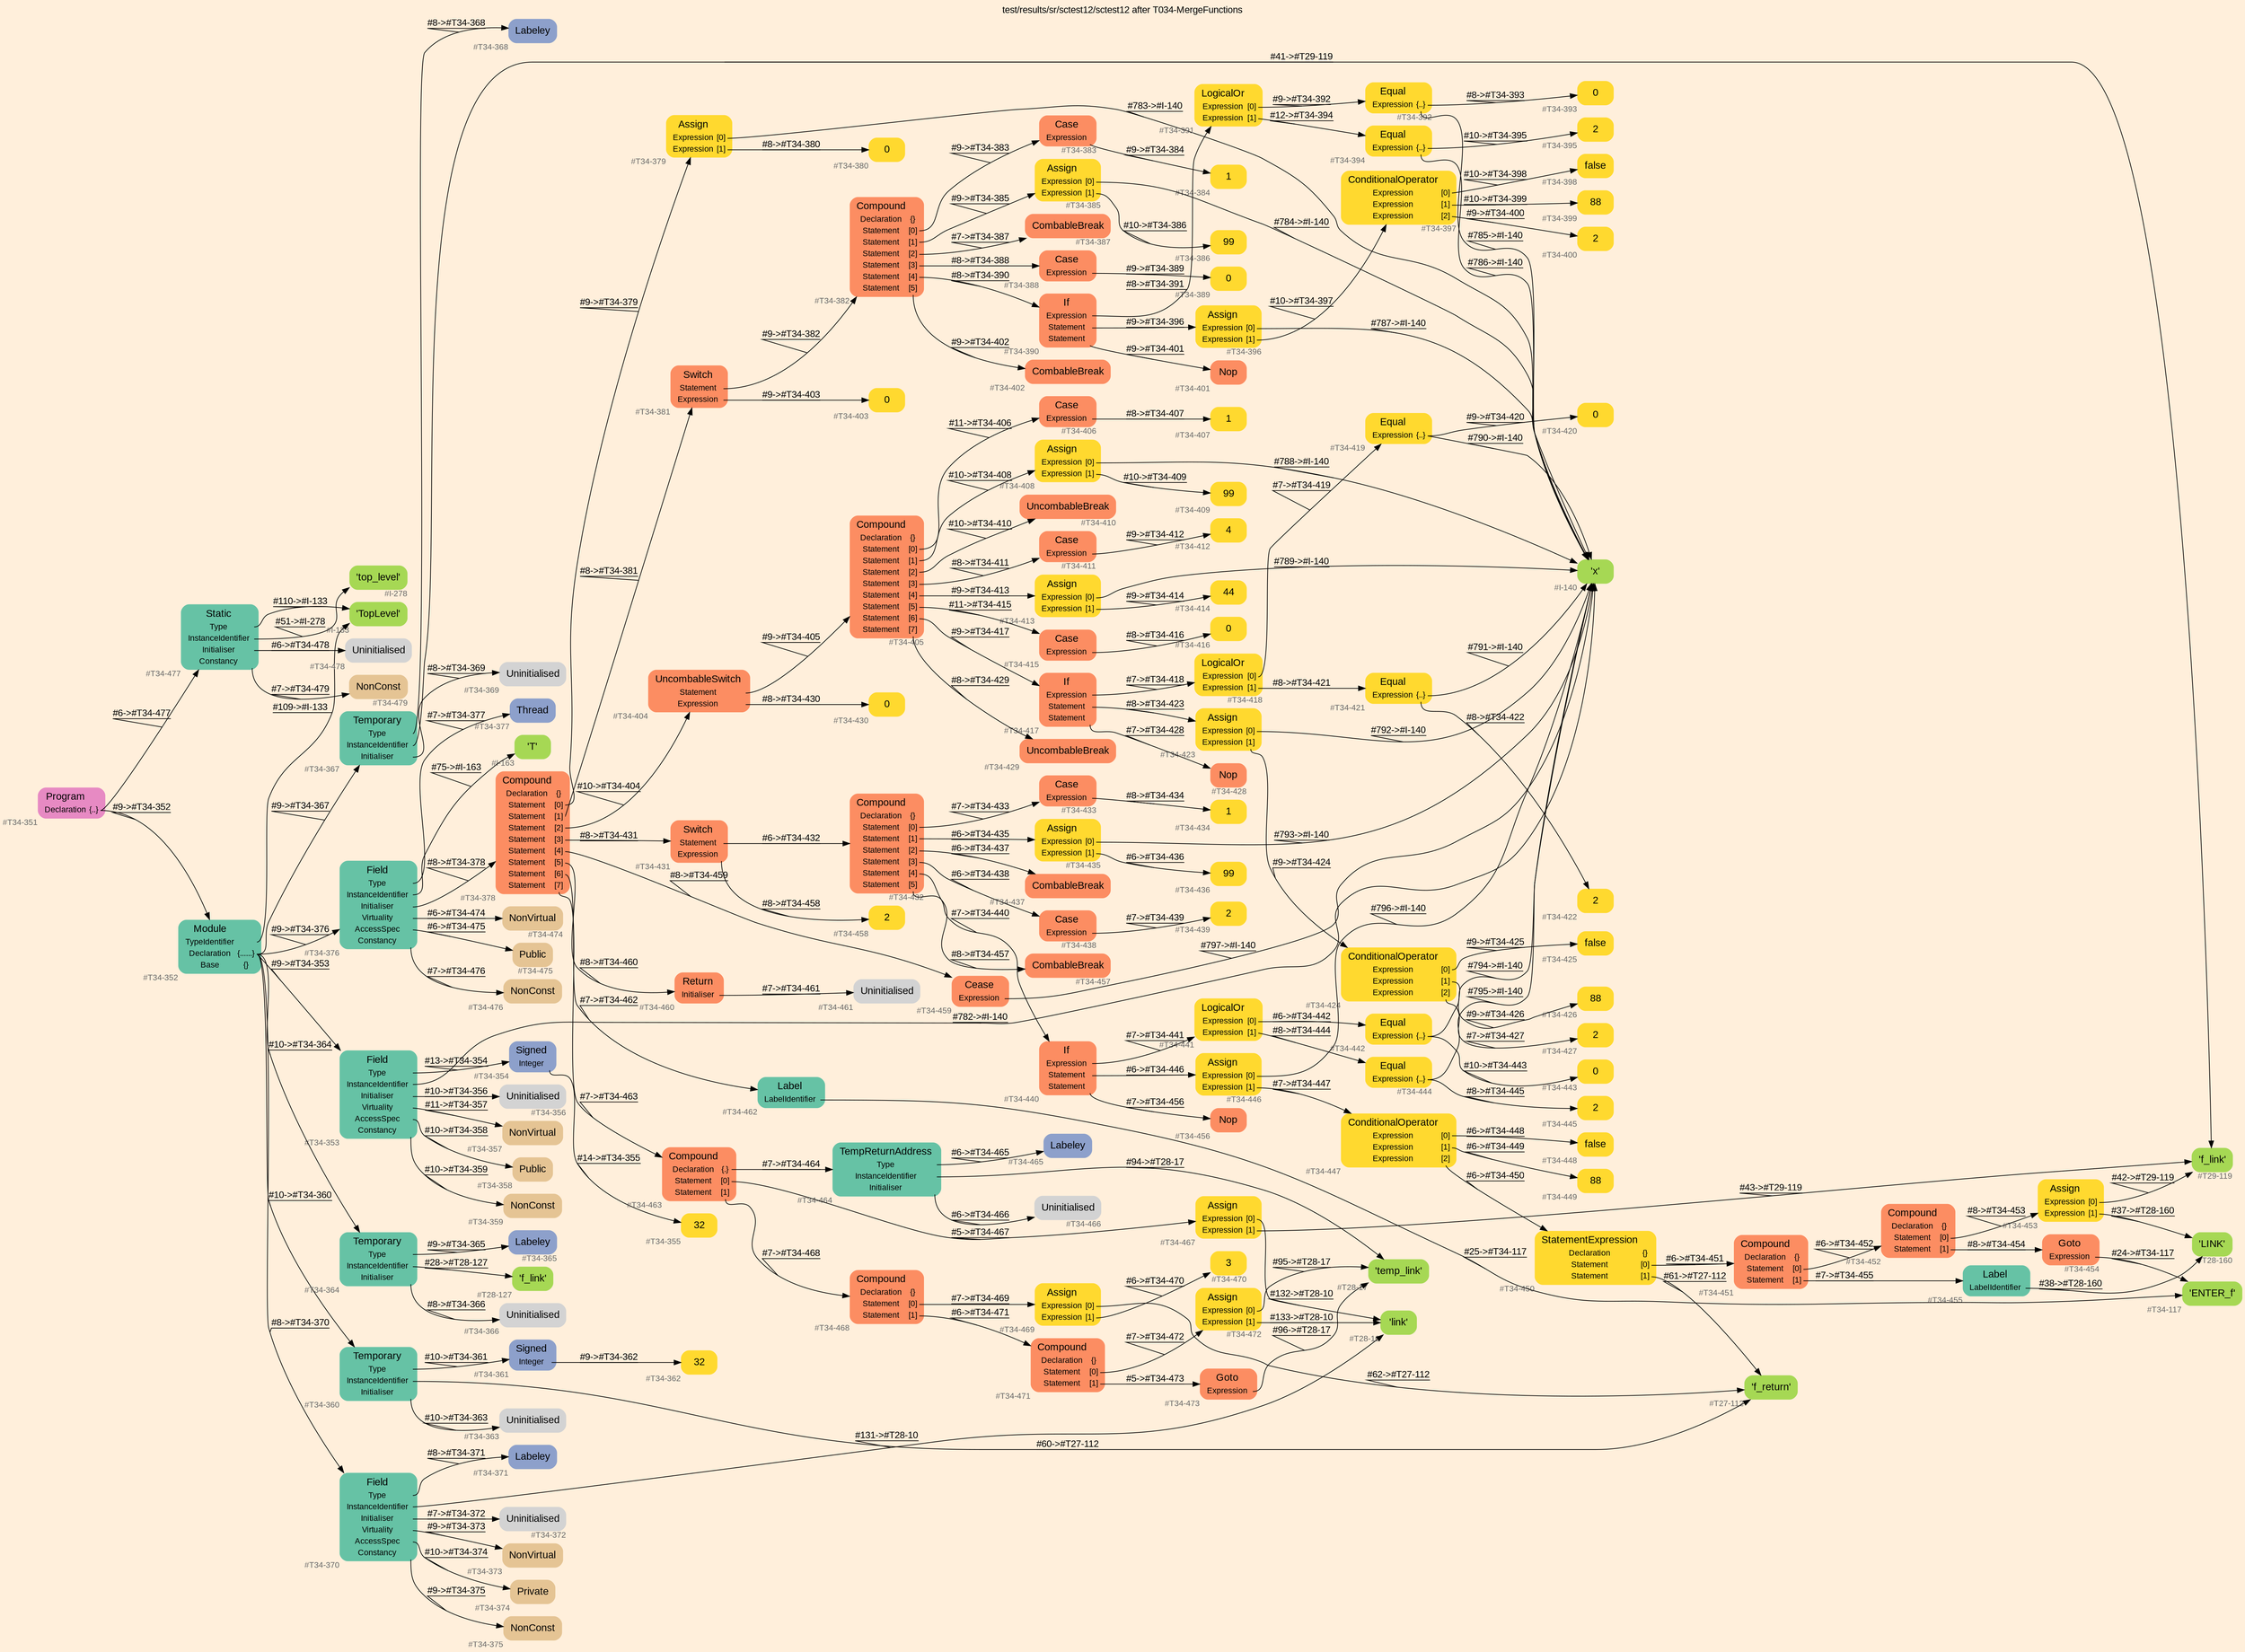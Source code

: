 digraph "test/results/sr/sctest12/sctest12 after T034-MergeFunctions" {
label = "test/results/sr/sctest12/sctest12 after T034-MergeFunctions"
labelloc = t
graph [
    rankdir = "LR"
    ranksep = 0.3
    bgcolor = antiquewhite1
    color = black
    fontcolor = black
    fontname = "Arial"
];
node [
    fontname = "Arial"
];
edge [
    fontname = "Arial"
];

// -------------------- node figure --------------------
// -------- block #T34-351 ----------
"#T34-351" [
    fillcolor = "/set28/4"
    xlabel = "#T34-351"
    fontsize = "12"
    fontcolor = grey40
    shape = "plaintext"
    label = <<TABLE BORDER="0" CELLBORDER="0" CELLSPACING="0">
     <TR><TD><FONT COLOR="black" POINT-SIZE="15">Program</FONT></TD></TR>
     <TR><TD><FONT COLOR="black" POINT-SIZE="12">Declaration</FONT></TD><TD PORT="port0"><FONT COLOR="black" POINT-SIZE="12">{..}</FONT></TD></TR>
    </TABLE>>
    style = "rounded,filled"
];

// -------- block #T34-352 ----------
"#T34-352" [
    fillcolor = "/set28/1"
    xlabel = "#T34-352"
    fontsize = "12"
    fontcolor = grey40
    shape = "plaintext"
    label = <<TABLE BORDER="0" CELLBORDER="0" CELLSPACING="0">
     <TR><TD><FONT COLOR="black" POINT-SIZE="15">Module</FONT></TD></TR>
     <TR><TD><FONT COLOR="black" POINT-SIZE="12">TypeIdentifier</FONT></TD><TD PORT="port0"></TD></TR>
     <TR><TD><FONT COLOR="black" POINT-SIZE="12">Declaration</FONT></TD><TD PORT="port1"><FONT COLOR="black" POINT-SIZE="12">{......}</FONT></TD></TR>
     <TR><TD><FONT COLOR="black" POINT-SIZE="12">Base</FONT></TD><TD PORT="port2"><FONT COLOR="black" POINT-SIZE="12">{}</FONT></TD></TR>
    </TABLE>>
    style = "rounded,filled"
];

// -------- block #I-133 ----------
"#I-133" [
    fillcolor = "/set28/5"
    xlabel = "#I-133"
    fontsize = "12"
    fontcolor = grey40
    shape = "plaintext"
    label = <<TABLE BORDER="0" CELLBORDER="0" CELLSPACING="0">
     <TR><TD><FONT COLOR="black" POINT-SIZE="15">'TopLevel'</FONT></TD></TR>
    </TABLE>>
    style = "rounded,filled"
];

// -------- block #T34-353 ----------
"#T34-353" [
    fillcolor = "/set28/1"
    xlabel = "#T34-353"
    fontsize = "12"
    fontcolor = grey40
    shape = "plaintext"
    label = <<TABLE BORDER="0" CELLBORDER="0" CELLSPACING="0">
     <TR><TD><FONT COLOR="black" POINT-SIZE="15">Field</FONT></TD></TR>
     <TR><TD><FONT COLOR="black" POINT-SIZE="12">Type</FONT></TD><TD PORT="port0"></TD></TR>
     <TR><TD><FONT COLOR="black" POINT-SIZE="12">InstanceIdentifier</FONT></TD><TD PORT="port1"></TD></TR>
     <TR><TD><FONT COLOR="black" POINT-SIZE="12">Initialiser</FONT></TD><TD PORT="port2"></TD></TR>
     <TR><TD><FONT COLOR="black" POINT-SIZE="12">Virtuality</FONT></TD><TD PORT="port3"></TD></TR>
     <TR><TD><FONT COLOR="black" POINT-SIZE="12">AccessSpec</FONT></TD><TD PORT="port4"></TD></TR>
     <TR><TD><FONT COLOR="black" POINT-SIZE="12">Constancy</FONT></TD><TD PORT="port5"></TD></TR>
    </TABLE>>
    style = "rounded,filled"
];

// -------- block #T34-354 ----------
"#T34-354" [
    fillcolor = "/set28/3"
    xlabel = "#T34-354"
    fontsize = "12"
    fontcolor = grey40
    shape = "plaintext"
    label = <<TABLE BORDER="0" CELLBORDER="0" CELLSPACING="0">
     <TR><TD><FONT COLOR="black" POINT-SIZE="15">Signed</FONT></TD></TR>
     <TR><TD><FONT COLOR="black" POINT-SIZE="12">Integer</FONT></TD><TD PORT="port0"></TD></TR>
    </TABLE>>
    style = "rounded,filled"
];

// -------- block #T34-355 ----------
"#T34-355" [
    fillcolor = "/set28/6"
    xlabel = "#T34-355"
    fontsize = "12"
    fontcolor = grey40
    shape = "plaintext"
    label = <<TABLE BORDER="0" CELLBORDER="0" CELLSPACING="0">
     <TR><TD><FONT COLOR="black" POINT-SIZE="15">32</FONT></TD></TR>
    </TABLE>>
    style = "rounded,filled"
];

// -------- block #I-140 ----------
"#I-140" [
    fillcolor = "/set28/5"
    xlabel = "#I-140"
    fontsize = "12"
    fontcolor = grey40
    shape = "plaintext"
    label = <<TABLE BORDER="0" CELLBORDER="0" CELLSPACING="0">
     <TR><TD><FONT COLOR="black" POINT-SIZE="15">'x'</FONT></TD></TR>
    </TABLE>>
    style = "rounded,filled"
];

// -------- block #T34-356 ----------
"#T34-356" [
    xlabel = "#T34-356"
    fontsize = "12"
    fontcolor = grey40
    shape = "plaintext"
    label = <<TABLE BORDER="0" CELLBORDER="0" CELLSPACING="0">
     <TR><TD><FONT COLOR="black" POINT-SIZE="15">Uninitialised</FONT></TD></TR>
    </TABLE>>
    style = "rounded,filled"
];

// -------- block #T34-357 ----------
"#T34-357" [
    fillcolor = "/set28/7"
    xlabel = "#T34-357"
    fontsize = "12"
    fontcolor = grey40
    shape = "plaintext"
    label = <<TABLE BORDER="0" CELLBORDER="0" CELLSPACING="0">
     <TR><TD><FONT COLOR="black" POINT-SIZE="15">NonVirtual</FONT></TD></TR>
    </TABLE>>
    style = "rounded,filled"
];

// -------- block #T34-358 ----------
"#T34-358" [
    fillcolor = "/set28/7"
    xlabel = "#T34-358"
    fontsize = "12"
    fontcolor = grey40
    shape = "plaintext"
    label = <<TABLE BORDER="0" CELLBORDER="0" CELLSPACING="0">
     <TR><TD><FONT COLOR="black" POINT-SIZE="15">Public</FONT></TD></TR>
    </TABLE>>
    style = "rounded,filled"
];

// -------- block #T34-359 ----------
"#T34-359" [
    fillcolor = "/set28/7"
    xlabel = "#T34-359"
    fontsize = "12"
    fontcolor = grey40
    shape = "plaintext"
    label = <<TABLE BORDER="0" CELLBORDER="0" CELLSPACING="0">
     <TR><TD><FONT COLOR="black" POINT-SIZE="15">NonConst</FONT></TD></TR>
    </TABLE>>
    style = "rounded,filled"
];

// -------- block #T34-360 ----------
"#T34-360" [
    fillcolor = "/set28/1"
    xlabel = "#T34-360"
    fontsize = "12"
    fontcolor = grey40
    shape = "plaintext"
    label = <<TABLE BORDER="0" CELLBORDER="0" CELLSPACING="0">
     <TR><TD><FONT COLOR="black" POINT-SIZE="15">Temporary</FONT></TD></TR>
     <TR><TD><FONT COLOR="black" POINT-SIZE="12">Type</FONT></TD><TD PORT="port0"></TD></TR>
     <TR><TD><FONT COLOR="black" POINT-SIZE="12">InstanceIdentifier</FONT></TD><TD PORT="port1"></TD></TR>
     <TR><TD><FONT COLOR="black" POINT-SIZE="12">Initialiser</FONT></TD><TD PORT="port2"></TD></TR>
    </TABLE>>
    style = "rounded,filled"
];

// -------- block #T34-361 ----------
"#T34-361" [
    fillcolor = "/set28/3"
    xlabel = "#T34-361"
    fontsize = "12"
    fontcolor = grey40
    shape = "plaintext"
    label = <<TABLE BORDER="0" CELLBORDER="0" CELLSPACING="0">
     <TR><TD><FONT COLOR="black" POINT-SIZE="15">Signed</FONT></TD></TR>
     <TR><TD><FONT COLOR="black" POINT-SIZE="12">Integer</FONT></TD><TD PORT="port0"></TD></TR>
    </TABLE>>
    style = "rounded,filled"
];

// -------- block #T34-362 ----------
"#T34-362" [
    fillcolor = "/set28/6"
    xlabel = "#T34-362"
    fontsize = "12"
    fontcolor = grey40
    shape = "plaintext"
    label = <<TABLE BORDER="0" CELLBORDER="0" CELLSPACING="0">
     <TR><TD><FONT COLOR="black" POINT-SIZE="15">32</FONT></TD></TR>
    </TABLE>>
    style = "rounded,filled"
];

// -------- block #T27-112 ----------
"#T27-112" [
    fillcolor = "/set28/5"
    xlabel = "#T27-112"
    fontsize = "12"
    fontcolor = grey40
    shape = "plaintext"
    label = <<TABLE BORDER="0" CELLBORDER="0" CELLSPACING="0">
     <TR><TD><FONT COLOR="black" POINT-SIZE="15">'f_return'</FONT></TD></TR>
    </TABLE>>
    style = "rounded,filled"
];

// -------- block #T34-363 ----------
"#T34-363" [
    xlabel = "#T34-363"
    fontsize = "12"
    fontcolor = grey40
    shape = "plaintext"
    label = <<TABLE BORDER="0" CELLBORDER="0" CELLSPACING="0">
     <TR><TD><FONT COLOR="black" POINT-SIZE="15">Uninitialised</FONT></TD></TR>
    </TABLE>>
    style = "rounded,filled"
];

// -------- block #T34-364 ----------
"#T34-364" [
    fillcolor = "/set28/1"
    xlabel = "#T34-364"
    fontsize = "12"
    fontcolor = grey40
    shape = "plaintext"
    label = <<TABLE BORDER="0" CELLBORDER="0" CELLSPACING="0">
     <TR><TD><FONT COLOR="black" POINT-SIZE="15">Temporary</FONT></TD></TR>
     <TR><TD><FONT COLOR="black" POINT-SIZE="12">Type</FONT></TD><TD PORT="port0"></TD></TR>
     <TR><TD><FONT COLOR="black" POINT-SIZE="12">InstanceIdentifier</FONT></TD><TD PORT="port1"></TD></TR>
     <TR><TD><FONT COLOR="black" POINT-SIZE="12">Initialiser</FONT></TD><TD PORT="port2"></TD></TR>
    </TABLE>>
    style = "rounded,filled"
];

// -------- block #T34-365 ----------
"#T34-365" [
    fillcolor = "/set28/3"
    xlabel = "#T34-365"
    fontsize = "12"
    fontcolor = grey40
    shape = "plaintext"
    label = <<TABLE BORDER="0" CELLBORDER="0" CELLSPACING="0">
     <TR><TD><FONT COLOR="black" POINT-SIZE="15">Labeley</FONT></TD></TR>
    </TABLE>>
    style = "rounded,filled"
];

// -------- block #T28-127 ----------
"#T28-127" [
    fillcolor = "/set28/5"
    xlabel = "#T28-127"
    fontsize = "12"
    fontcolor = grey40
    shape = "plaintext"
    label = <<TABLE BORDER="0" CELLBORDER="0" CELLSPACING="0">
     <TR><TD><FONT COLOR="black" POINT-SIZE="15">'f_link'</FONT></TD></TR>
    </TABLE>>
    style = "rounded,filled"
];

// -------- block #T34-366 ----------
"#T34-366" [
    xlabel = "#T34-366"
    fontsize = "12"
    fontcolor = grey40
    shape = "plaintext"
    label = <<TABLE BORDER="0" CELLBORDER="0" CELLSPACING="0">
     <TR><TD><FONT COLOR="black" POINT-SIZE="15">Uninitialised</FONT></TD></TR>
    </TABLE>>
    style = "rounded,filled"
];

// -------- block #T34-367 ----------
"#T34-367" [
    fillcolor = "/set28/1"
    xlabel = "#T34-367"
    fontsize = "12"
    fontcolor = grey40
    shape = "plaintext"
    label = <<TABLE BORDER="0" CELLBORDER="0" CELLSPACING="0">
     <TR><TD><FONT COLOR="black" POINT-SIZE="15">Temporary</FONT></TD></TR>
     <TR><TD><FONT COLOR="black" POINT-SIZE="12">Type</FONT></TD><TD PORT="port0"></TD></TR>
     <TR><TD><FONT COLOR="black" POINT-SIZE="12">InstanceIdentifier</FONT></TD><TD PORT="port1"></TD></TR>
     <TR><TD><FONT COLOR="black" POINT-SIZE="12">Initialiser</FONT></TD><TD PORT="port2"></TD></TR>
    </TABLE>>
    style = "rounded,filled"
];

// -------- block #T34-368 ----------
"#T34-368" [
    fillcolor = "/set28/3"
    xlabel = "#T34-368"
    fontsize = "12"
    fontcolor = grey40
    shape = "plaintext"
    label = <<TABLE BORDER="0" CELLBORDER="0" CELLSPACING="0">
     <TR><TD><FONT COLOR="black" POINT-SIZE="15">Labeley</FONT></TD></TR>
    </TABLE>>
    style = "rounded,filled"
];

// -------- block #T29-119 ----------
"#T29-119" [
    fillcolor = "/set28/5"
    xlabel = "#T29-119"
    fontsize = "12"
    fontcolor = grey40
    shape = "plaintext"
    label = <<TABLE BORDER="0" CELLBORDER="0" CELLSPACING="0">
     <TR><TD><FONT COLOR="black" POINT-SIZE="15">'f_link'</FONT></TD></TR>
    </TABLE>>
    style = "rounded,filled"
];

// -------- block #T34-369 ----------
"#T34-369" [
    xlabel = "#T34-369"
    fontsize = "12"
    fontcolor = grey40
    shape = "plaintext"
    label = <<TABLE BORDER="0" CELLBORDER="0" CELLSPACING="0">
     <TR><TD><FONT COLOR="black" POINT-SIZE="15">Uninitialised</FONT></TD></TR>
    </TABLE>>
    style = "rounded,filled"
];

// -------- block #T34-370 ----------
"#T34-370" [
    fillcolor = "/set28/1"
    xlabel = "#T34-370"
    fontsize = "12"
    fontcolor = grey40
    shape = "plaintext"
    label = <<TABLE BORDER="0" CELLBORDER="0" CELLSPACING="0">
     <TR><TD><FONT COLOR="black" POINT-SIZE="15">Field</FONT></TD></TR>
     <TR><TD><FONT COLOR="black" POINT-SIZE="12">Type</FONT></TD><TD PORT="port0"></TD></TR>
     <TR><TD><FONT COLOR="black" POINT-SIZE="12">InstanceIdentifier</FONT></TD><TD PORT="port1"></TD></TR>
     <TR><TD><FONT COLOR="black" POINT-SIZE="12">Initialiser</FONT></TD><TD PORT="port2"></TD></TR>
     <TR><TD><FONT COLOR="black" POINT-SIZE="12">Virtuality</FONT></TD><TD PORT="port3"></TD></TR>
     <TR><TD><FONT COLOR="black" POINT-SIZE="12">AccessSpec</FONT></TD><TD PORT="port4"></TD></TR>
     <TR><TD><FONT COLOR="black" POINT-SIZE="12">Constancy</FONT></TD><TD PORT="port5"></TD></TR>
    </TABLE>>
    style = "rounded,filled"
];

// -------- block #T34-371 ----------
"#T34-371" [
    fillcolor = "/set28/3"
    xlabel = "#T34-371"
    fontsize = "12"
    fontcolor = grey40
    shape = "plaintext"
    label = <<TABLE BORDER="0" CELLBORDER="0" CELLSPACING="0">
     <TR><TD><FONT COLOR="black" POINT-SIZE="15">Labeley</FONT></TD></TR>
    </TABLE>>
    style = "rounded,filled"
];

// -------- block #T28-10 ----------
"#T28-10" [
    fillcolor = "/set28/5"
    xlabel = "#T28-10"
    fontsize = "12"
    fontcolor = grey40
    shape = "plaintext"
    label = <<TABLE BORDER="0" CELLBORDER="0" CELLSPACING="0">
     <TR><TD><FONT COLOR="black" POINT-SIZE="15">'link'</FONT></TD></TR>
    </TABLE>>
    style = "rounded,filled"
];

// -------- block #T34-372 ----------
"#T34-372" [
    xlabel = "#T34-372"
    fontsize = "12"
    fontcolor = grey40
    shape = "plaintext"
    label = <<TABLE BORDER="0" CELLBORDER="0" CELLSPACING="0">
     <TR><TD><FONT COLOR="black" POINT-SIZE="15">Uninitialised</FONT></TD></TR>
    </TABLE>>
    style = "rounded,filled"
];

// -------- block #T34-373 ----------
"#T34-373" [
    fillcolor = "/set28/7"
    xlabel = "#T34-373"
    fontsize = "12"
    fontcolor = grey40
    shape = "plaintext"
    label = <<TABLE BORDER="0" CELLBORDER="0" CELLSPACING="0">
     <TR><TD><FONT COLOR="black" POINT-SIZE="15">NonVirtual</FONT></TD></TR>
    </TABLE>>
    style = "rounded,filled"
];

// -------- block #T34-374 ----------
"#T34-374" [
    fillcolor = "/set28/7"
    xlabel = "#T34-374"
    fontsize = "12"
    fontcolor = grey40
    shape = "plaintext"
    label = <<TABLE BORDER="0" CELLBORDER="0" CELLSPACING="0">
     <TR><TD><FONT COLOR="black" POINT-SIZE="15">Private</FONT></TD></TR>
    </TABLE>>
    style = "rounded,filled"
];

// -------- block #T34-375 ----------
"#T34-375" [
    fillcolor = "/set28/7"
    xlabel = "#T34-375"
    fontsize = "12"
    fontcolor = grey40
    shape = "plaintext"
    label = <<TABLE BORDER="0" CELLBORDER="0" CELLSPACING="0">
     <TR><TD><FONT COLOR="black" POINT-SIZE="15">NonConst</FONT></TD></TR>
    </TABLE>>
    style = "rounded,filled"
];

// -------- block #T34-376 ----------
"#T34-376" [
    fillcolor = "/set28/1"
    xlabel = "#T34-376"
    fontsize = "12"
    fontcolor = grey40
    shape = "plaintext"
    label = <<TABLE BORDER="0" CELLBORDER="0" CELLSPACING="0">
     <TR><TD><FONT COLOR="black" POINT-SIZE="15">Field</FONT></TD></TR>
     <TR><TD><FONT COLOR="black" POINT-SIZE="12">Type</FONT></TD><TD PORT="port0"></TD></TR>
     <TR><TD><FONT COLOR="black" POINT-SIZE="12">InstanceIdentifier</FONT></TD><TD PORT="port1"></TD></TR>
     <TR><TD><FONT COLOR="black" POINT-SIZE="12">Initialiser</FONT></TD><TD PORT="port2"></TD></TR>
     <TR><TD><FONT COLOR="black" POINT-SIZE="12">Virtuality</FONT></TD><TD PORT="port3"></TD></TR>
     <TR><TD><FONT COLOR="black" POINT-SIZE="12">AccessSpec</FONT></TD><TD PORT="port4"></TD></TR>
     <TR><TD><FONT COLOR="black" POINT-SIZE="12">Constancy</FONT></TD><TD PORT="port5"></TD></TR>
    </TABLE>>
    style = "rounded,filled"
];

// -------- block #T34-377 ----------
"#T34-377" [
    fillcolor = "/set28/3"
    xlabel = "#T34-377"
    fontsize = "12"
    fontcolor = grey40
    shape = "plaintext"
    label = <<TABLE BORDER="0" CELLBORDER="0" CELLSPACING="0">
     <TR><TD><FONT COLOR="black" POINT-SIZE="15">Thread</FONT></TD></TR>
    </TABLE>>
    style = "rounded,filled"
];

// -------- block #I-163 ----------
"#I-163" [
    fillcolor = "/set28/5"
    xlabel = "#I-163"
    fontsize = "12"
    fontcolor = grey40
    shape = "plaintext"
    label = <<TABLE BORDER="0" CELLBORDER="0" CELLSPACING="0">
     <TR><TD><FONT COLOR="black" POINT-SIZE="15">'T'</FONT></TD></TR>
    </TABLE>>
    style = "rounded,filled"
];

// -------- block #T34-378 ----------
"#T34-378" [
    fillcolor = "/set28/2"
    xlabel = "#T34-378"
    fontsize = "12"
    fontcolor = grey40
    shape = "plaintext"
    label = <<TABLE BORDER="0" CELLBORDER="0" CELLSPACING="0">
     <TR><TD><FONT COLOR="black" POINT-SIZE="15">Compound</FONT></TD></TR>
     <TR><TD><FONT COLOR="black" POINT-SIZE="12">Declaration</FONT></TD><TD PORT="port0"><FONT COLOR="black" POINT-SIZE="12">{}</FONT></TD></TR>
     <TR><TD><FONT COLOR="black" POINT-SIZE="12">Statement</FONT></TD><TD PORT="port1"><FONT COLOR="black" POINT-SIZE="12">[0]</FONT></TD></TR>
     <TR><TD><FONT COLOR="black" POINT-SIZE="12">Statement</FONT></TD><TD PORT="port2"><FONT COLOR="black" POINT-SIZE="12">[1]</FONT></TD></TR>
     <TR><TD><FONT COLOR="black" POINT-SIZE="12">Statement</FONT></TD><TD PORT="port3"><FONT COLOR="black" POINT-SIZE="12">[2]</FONT></TD></TR>
     <TR><TD><FONT COLOR="black" POINT-SIZE="12">Statement</FONT></TD><TD PORT="port4"><FONT COLOR="black" POINT-SIZE="12">[3]</FONT></TD></TR>
     <TR><TD><FONT COLOR="black" POINT-SIZE="12">Statement</FONT></TD><TD PORT="port5"><FONT COLOR="black" POINT-SIZE="12">[4]</FONT></TD></TR>
     <TR><TD><FONT COLOR="black" POINT-SIZE="12">Statement</FONT></TD><TD PORT="port6"><FONT COLOR="black" POINT-SIZE="12">[5]</FONT></TD></TR>
     <TR><TD><FONT COLOR="black" POINT-SIZE="12">Statement</FONT></TD><TD PORT="port7"><FONT COLOR="black" POINT-SIZE="12">[6]</FONT></TD></TR>
     <TR><TD><FONT COLOR="black" POINT-SIZE="12">Statement</FONT></TD><TD PORT="port8"><FONT COLOR="black" POINT-SIZE="12">[7]</FONT></TD></TR>
    </TABLE>>
    style = "rounded,filled"
];

// -------- block #T34-379 ----------
"#T34-379" [
    fillcolor = "/set28/6"
    xlabel = "#T34-379"
    fontsize = "12"
    fontcolor = grey40
    shape = "plaintext"
    label = <<TABLE BORDER="0" CELLBORDER="0" CELLSPACING="0">
     <TR><TD><FONT COLOR="black" POINT-SIZE="15">Assign</FONT></TD></TR>
     <TR><TD><FONT COLOR="black" POINT-SIZE="12">Expression</FONT></TD><TD PORT="port0"><FONT COLOR="black" POINT-SIZE="12">[0]</FONT></TD></TR>
     <TR><TD><FONT COLOR="black" POINT-SIZE="12">Expression</FONT></TD><TD PORT="port1"><FONT COLOR="black" POINT-SIZE="12">[1]</FONT></TD></TR>
    </TABLE>>
    style = "rounded,filled"
];

// -------- block #T34-380 ----------
"#T34-380" [
    fillcolor = "/set28/6"
    xlabel = "#T34-380"
    fontsize = "12"
    fontcolor = grey40
    shape = "plaintext"
    label = <<TABLE BORDER="0" CELLBORDER="0" CELLSPACING="0">
     <TR><TD><FONT COLOR="black" POINT-SIZE="15">0</FONT></TD></TR>
    </TABLE>>
    style = "rounded,filled"
];

// -------- block #T34-381 ----------
"#T34-381" [
    fillcolor = "/set28/2"
    xlabel = "#T34-381"
    fontsize = "12"
    fontcolor = grey40
    shape = "plaintext"
    label = <<TABLE BORDER="0" CELLBORDER="0" CELLSPACING="0">
     <TR><TD><FONT COLOR="black" POINT-SIZE="15">Switch</FONT></TD></TR>
     <TR><TD><FONT COLOR="black" POINT-SIZE="12">Statement</FONT></TD><TD PORT="port0"></TD></TR>
     <TR><TD><FONT COLOR="black" POINT-SIZE="12">Expression</FONT></TD><TD PORT="port1"></TD></TR>
    </TABLE>>
    style = "rounded,filled"
];

// -------- block #T34-382 ----------
"#T34-382" [
    fillcolor = "/set28/2"
    xlabel = "#T34-382"
    fontsize = "12"
    fontcolor = grey40
    shape = "plaintext"
    label = <<TABLE BORDER="0" CELLBORDER="0" CELLSPACING="0">
     <TR><TD><FONT COLOR="black" POINT-SIZE="15">Compound</FONT></TD></TR>
     <TR><TD><FONT COLOR="black" POINT-SIZE="12">Declaration</FONT></TD><TD PORT="port0"><FONT COLOR="black" POINT-SIZE="12">{}</FONT></TD></TR>
     <TR><TD><FONT COLOR="black" POINT-SIZE="12">Statement</FONT></TD><TD PORT="port1"><FONT COLOR="black" POINT-SIZE="12">[0]</FONT></TD></TR>
     <TR><TD><FONT COLOR="black" POINT-SIZE="12">Statement</FONT></TD><TD PORT="port2"><FONT COLOR="black" POINT-SIZE="12">[1]</FONT></TD></TR>
     <TR><TD><FONT COLOR="black" POINT-SIZE="12">Statement</FONT></TD><TD PORT="port3"><FONT COLOR="black" POINT-SIZE="12">[2]</FONT></TD></TR>
     <TR><TD><FONT COLOR="black" POINT-SIZE="12">Statement</FONT></TD><TD PORT="port4"><FONT COLOR="black" POINT-SIZE="12">[3]</FONT></TD></TR>
     <TR><TD><FONT COLOR="black" POINT-SIZE="12">Statement</FONT></TD><TD PORT="port5"><FONT COLOR="black" POINT-SIZE="12">[4]</FONT></TD></TR>
     <TR><TD><FONT COLOR="black" POINT-SIZE="12">Statement</FONT></TD><TD PORT="port6"><FONT COLOR="black" POINT-SIZE="12">[5]</FONT></TD></TR>
    </TABLE>>
    style = "rounded,filled"
];

// -------- block #T34-383 ----------
"#T34-383" [
    fillcolor = "/set28/2"
    xlabel = "#T34-383"
    fontsize = "12"
    fontcolor = grey40
    shape = "plaintext"
    label = <<TABLE BORDER="0" CELLBORDER="0" CELLSPACING="0">
     <TR><TD><FONT COLOR="black" POINT-SIZE="15">Case</FONT></TD></TR>
     <TR><TD><FONT COLOR="black" POINT-SIZE="12">Expression</FONT></TD><TD PORT="port0"></TD></TR>
    </TABLE>>
    style = "rounded,filled"
];

// -------- block #T34-384 ----------
"#T34-384" [
    fillcolor = "/set28/6"
    xlabel = "#T34-384"
    fontsize = "12"
    fontcolor = grey40
    shape = "plaintext"
    label = <<TABLE BORDER="0" CELLBORDER="0" CELLSPACING="0">
     <TR><TD><FONT COLOR="black" POINT-SIZE="15">1</FONT></TD></TR>
    </TABLE>>
    style = "rounded,filled"
];

// -------- block #T34-385 ----------
"#T34-385" [
    fillcolor = "/set28/6"
    xlabel = "#T34-385"
    fontsize = "12"
    fontcolor = grey40
    shape = "plaintext"
    label = <<TABLE BORDER="0" CELLBORDER="0" CELLSPACING="0">
     <TR><TD><FONT COLOR="black" POINT-SIZE="15">Assign</FONT></TD></TR>
     <TR><TD><FONT COLOR="black" POINT-SIZE="12">Expression</FONT></TD><TD PORT="port0"><FONT COLOR="black" POINT-SIZE="12">[0]</FONT></TD></TR>
     <TR><TD><FONT COLOR="black" POINT-SIZE="12">Expression</FONT></TD><TD PORT="port1"><FONT COLOR="black" POINT-SIZE="12">[1]</FONT></TD></TR>
    </TABLE>>
    style = "rounded,filled"
];

// -------- block #T34-386 ----------
"#T34-386" [
    fillcolor = "/set28/6"
    xlabel = "#T34-386"
    fontsize = "12"
    fontcolor = grey40
    shape = "plaintext"
    label = <<TABLE BORDER="0" CELLBORDER="0" CELLSPACING="0">
     <TR><TD><FONT COLOR="black" POINT-SIZE="15">99</FONT></TD></TR>
    </TABLE>>
    style = "rounded,filled"
];

// -------- block #T34-387 ----------
"#T34-387" [
    fillcolor = "/set28/2"
    xlabel = "#T34-387"
    fontsize = "12"
    fontcolor = grey40
    shape = "plaintext"
    label = <<TABLE BORDER="0" CELLBORDER="0" CELLSPACING="0">
     <TR><TD><FONT COLOR="black" POINT-SIZE="15">CombableBreak</FONT></TD></TR>
    </TABLE>>
    style = "rounded,filled"
];

// -------- block #T34-388 ----------
"#T34-388" [
    fillcolor = "/set28/2"
    xlabel = "#T34-388"
    fontsize = "12"
    fontcolor = grey40
    shape = "plaintext"
    label = <<TABLE BORDER="0" CELLBORDER="0" CELLSPACING="0">
     <TR><TD><FONT COLOR="black" POINT-SIZE="15">Case</FONT></TD></TR>
     <TR><TD><FONT COLOR="black" POINT-SIZE="12">Expression</FONT></TD><TD PORT="port0"></TD></TR>
    </TABLE>>
    style = "rounded,filled"
];

// -------- block #T34-389 ----------
"#T34-389" [
    fillcolor = "/set28/6"
    xlabel = "#T34-389"
    fontsize = "12"
    fontcolor = grey40
    shape = "plaintext"
    label = <<TABLE BORDER="0" CELLBORDER="0" CELLSPACING="0">
     <TR><TD><FONT COLOR="black" POINT-SIZE="15">0</FONT></TD></TR>
    </TABLE>>
    style = "rounded,filled"
];

// -------- block #T34-390 ----------
"#T34-390" [
    fillcolor = "/set28/2"
    xlabel = "#T34-390"
    fontsize = "12"
    fontcolor = grey40
    shape = "plaintext"
    label = <<TABLE BORDER="0" CELLBORDER="0" CELLSPACING="0">
     <TR><TD><FONT COLOR="black" POINT-SIZE="15">If</FONT></TD></TR>
     <TR><TD><FONT COLOR="black" POINT-SIZE="12">Expression</FONT></TD><TD PORT="port0"></TD></TR>
     <TR><TD><FONT COLOR="black" POINT-SIZE="12">Statement</FONT></TD><TD PORT="port1"></TD></TR>
     <TR><TD><FONT COLOR="black" POINT-SIZE="12">Statement</FONT></TD><TD PORT="port2"></TD></TR>
    </TABLE>>
    style = "rounded,filled"
];

// -------- block #T34-391 ----------
"#T34-391" [
    fillcolor = "/set28/6"
    xlabel = "#T34-391"
    fontsize = "12"
    fontcolor = grey40
    shape = "plaintext"
    label = <<TABLE BORDER="0" CELLBORDER="0" CELLSPACING="0">
     <TR><TD><FONT COLOR="black" POINT-SIZE="15">LogicalOr</FONT></TD></TR>
     <TR><TD><FONT COLOR="black" POINT-SIZE="12">Expression</FONT></TD><TD PORT="port0"><FONT COLOR="black" POINT-SIZE="12">[0]</FONT></TD></TR>
     <TR><TD><FONT COLOR="black" POINT-SIZE="12">Expression</FONT></TD><TD PORT="port1"><FONT COLOR="black" POINT-SIZE="12">[1]</FONT></TD></TR>
    </TABLE>>
    style = "rounded,filled"
];

// -------- block #T34-392 ----------
"#T34-392" [
    fillcolor = "/set28/6"
    xlabel = "#T34-392"
    fontsize = "12"
    fontcolor = grey40
    shape = "plaintext"
    label = <<TABLE BORDER="0" CELLBORDER="0" CELLSPACING="0">
     <TR><TD><FONT COLOR="black" POINT-SIZE="15">Equal</FONT></TD></TR>
     <TR><TD><FONT COLOR="black" POINT-SIZE="12">Expression</FONT></TD><TD PORT="port0"><FONT COLOR="black" POINT-SIZE="12">{..}</FONT></TD></TR>
    </TABLE>>
    style = "rounded,filled"
];

// -------- block #T34-393 ----------
"#T34-393" [
    fillcolor = "/set28/6"
    xlabel = "#T34-393"
    fontsize = "12"
    fontcolor = grey40
    shape = "plaintext"
    label = <<TABLE BORDER="0" CELLBORDER="0" CELLSPACING="0">
     <TR><TD><FONT COLOR="black" POINT-SIZE="15">0</FONT></TD></TR>
    </TABLE>>
    style = "rounded,filled"
];

// -------- block #T34-394 ----------
"#T34-394" [
    fillcolor = "/set28/6"
    xlabel = "#T34-394"
    fontsize = "12"
    fontcolor = grey40
    shape = "plaintext"
    label = <<TABLE BORDER="0" CELLBORDER="0" CELLSPACING="0">
     <TR><TD><FONT COLOR="black" POINT-SIZE="15">Equal</FONT></TD></TR>
     <TR><TD><FONT COLOR="black" POINT-SIZE="12">Expression</FONT></TD><TD PORT="port0"><FONT COLOR="black" POINT-SIZE="12">{..}</FONT></TD></TR>
    </TABLE>>
    style = "rounded,filled"
];

// -------- block #T34-395 ----------
"#T34-395" [
    fillcolor = "/set28/6"
    xlabel = "#T34-395"
    fontsize = "12"
    fontcolor = grey40
    shape = "plaintext"
    label = <<TABLE BORDER="0" CELLBORDER="0" CELLSPACING="0">
     <TR><TD><FONT COLOR="black" POINT-SIZE="15">2</FONT></TD></TR>
    </TABLE>>
    style = "rounded,filled"
];

// -------- block #T34-396 ----------
"#T34-396" [
    fillcolor = "/set28/6"
    xlabel = "#T34-396"
    fontsize = "12"
    fontcolor = grey40
    shape = "plaintext"
    label = <<TABLE BORDER="0" CELLBORDER="0" CELLSPACING="0">
     <TR><TD><FONT COLOR="black" POINT-SIZE="15">Assign</FONT></TD></TR>
     <TR><TD><FONT COLOR="black" POINT-SIZE="12">Expression</FONT></TD><TD PORT="port0"><FONT COLOR="black" POINT-SIZE="12">[0]</FONT></TD></TR>
     <TR><TD><FONT COLOR="black" POINT-SIZE="12">Expression</FONT></TD><TD PORT="port1"><FONT COLOR="black" POINT-SIZE="12">[1]</FONT></TD></TR>
    </TABLE>>
    style = "rounded,filled"
];

// -------- block #T34-397 ----------
"#T34-397" [
    fillcolor = "/set28/6"
    xlabel = "#T34-397"
    fontsize = "12"
    fontcolor = grey40
    shape = "plaintext"
    label = <<TABLE BORDER="0" CELLBORDER="0" CELLSPACING="0">
     <TR><TD><FONT COLOR="black" POINT-SIZE="15">ConditionalOperator</FONT></TD></TR>
     <TR><TD><FONT COLOR="black" POINT-SIZE="12">Expression</FONT></TD><TD PORT="port0"><FONT COLOR="black" POINT-SIZE="12">[0]</FONT></TD></TR>
     <TR><TD><FONT COLOR="black" POINT-SIZE="12">Expression</FONT></TD><TD PORT="port1"><FONT COLOR="black" POINT-SIZE="12">[1]</FONT></TD></TR>
     <TR><TD><FONT COLOR="black" POINT-SIZE="12">Expression</FONT></TD><TD PORT="port2"><FONT COLOR="black" POINT-SIZE="12">[2]</FONT></TD></TR>
    </TABLE>>
    style = "rounded,filled"
];

// -------- block #T34-398 ----------
"#T34-398" [
    fillcolor = "/set28/6"
    xlabel = "#T34-398"
    fontsize = "12"
    fontcolor = grey40
    shape = "plaintext"
    label = <<TABLE BORDER="0" CELLBORDER="0" CELLSPACING="0">
     <TR><TD><FONT COLOR="black" POINT-SIZE="15">false</FONT></TD></TR>
    </TABLE>>
    style = "rounded,filled"
];

// -------- block #T34-399 ----------
"#T34-399" [
    fillcolor = "/set28/6"
    xlabel = "#T34-399"
    fontsize = "12"
    fontcolor = grey40
    shape = "plaintext"
    label = <<TABLE BORDER="0" CELLBORDER="0" CELLSPACING="0">
     <TR><TD><FONT COLOR="black" POINT-SIZE="15">88</FONT></TD></TR>
    </TABLE>>
    style = "rounded,filled"
];

// -------- block #T34-400 ----------
"#T34-400" [
    fillcolor = "/set28/6"
    xlabel = "#T34-400"
    fontsize = "12"
    fontcolor = grey40
    shape = "plaintext"
    label = <<TABLE BORDER="0" CELLBORDER="0" CELLSPACING="0">
     <TR><TD><FONT COLOR="black" POINT-SIZE="15">2</FONT></TD></TR>
    </TABLE>>
    style = "rounded,filled"
];

// -------- block #T34-401 ----------
"#T34-401" [
    fillcolor = "/set28/2"
    xlabel = "#T34-401"
    fontsize = "12"
    fontcolor = grey40
    shape = "plaintext"
    label = <<TABLE BORDER="0" CELLBORDER="0" CELLSPACING="0">
     <TR><TD><FONT COLOR="black" POINT-SIZE="15">Nop</FONT></TD></TR>
    </TABLE>>
    style = "rounded,filled"
];

// -------- block #T34-402 ----------
"#T34-402" [
    fillcolor = "/set28/2"
    xlabel = "#T34-402"
    fontsize = "12"
    fontcolor = grey40
    shape = "plaintext"
    label = <<TABLE BORDER="0" CELLBORDER="0" CELLSPACING="0">
     <TR><TD><FONT COLOR="black" POINT-SIZE="15">CombableBreak</FONT></TD></TR>
    </TABLE>>
    style = "rounded,filled"
];

// -------- block #T34-403 ----------
"#T34-403" [
    fillcolor = "/set28/6"
    xlabel = "#T34-403"
    fontsize = "12"
    fontcolor = grey40
    shape = "plaintext"
    label = <<TABLE BORDER="0" CELLBORDER="0" CELLSPACING="0">
     <TR><TD><FONT COLOR="black" POINT-SIZE="15">0</FONT></TD></TR>
    </TABLE>>
    style = "rounded,filled"
];

// -------- block #T34-404 ----------
"#T34-404" [
    fillcolor = "/set28/2"
    xlabel = "#T34-404"
    fontsize = "12"
    fontcolor = grey40
    shape = "plaintext"
    label = <<TABLE BORDER="0" CELLBORDER="0" CELLSPACING="0">
     <TR><TD><FONT COLOR="black" POINT-SIZE="15">UncombableSwitch</FONT></TD></TR>
     <TR><TD><FONT COLOR="black" POINT-SIZE="12">Statement</FONT></TD><TD PORT="port0"></TD></TR>
     <TR><TD><FONT COLOR="black" POINT-SIZE="12">Expression</FONT></TD><TD PORT="port1"></TD></TR>
    </TABLE>>
    style = "rounded,filled"
];

// -------- block #T34-405 ----------
"#T34-405" [
    fillcolor = "/set28/2"
    xlabel = "#T34-405"
    fontsize = "12"
    fontcolor = grey40
    shape = "plaintext"
    label = <<TABLE BORDER="0" CELLBORDER="0" CELLSPACING="0">
     <TR><TD><FONT COLOR="black" POINT-SIZE="15">Compound</FONT></TD></TR>
     <TR><TD><FONT COLOR="black" POINT-SIZE="12">Declaration</FONT></TD><TD PORT="port0"><FONT COLOR="black" POINT-SIZE="12">{}</FONT></TD></TR>
     <TR><TD><FONT COLOR="black" POINT-SIZE="12">Statement</FONT></TD><TD PORT="port1"><FONT COLOR="black" POINT-SIZE="12">[0]</FONT></TD></TR>
     <TR><TD><FONT COLOR="black" POINT-SIZE="12">Statement</FONT></TD><TD PORT="port2"><FONT COLOR="black" POINT-SIZE="12">[1]</FONT></TD></TR>
     <TR><TD><FONT COLOR="black" POINT-SIZE="12">Statement</FONT></TD><TD PORT="port3"><FONT COLOR="black" POINT-SIZE="12">[2]</FONT></TD></TR>
     <TR><TD><FONT COLOR="black" POINT-SIZE="12">Statement</FONT></TD><TD PORT="port4"><FONT COLOR="black" POINT-SIZE="12">[3]</FONT></TD></TR>
     <TR><TD><FONT COLOR="black" POINT-SIZE="12">Statement</FONT></TD><TD PORT="port5"><FONT COLOR="black" POINT-SIZE="12">[4]</FONT></TD></TR>
     <TR><TD><FONT COLOR="black" POINT-SIZE="12">Statement</FONT></TD><TD PORT="port6"><FONT COLOR="black" POINT-SIZE="12">[5]</FONT></TD></TR>
     <TR><TD><FONT COLOR="black" POINT-SIZE="12">Statement</FONT></TD><TD PORT="port7"><FONT COLOR="black" POINT-SIZE="12">[6]</FONT></TD></TR>
     <TR><TD><FONT COLOR="black" POINT-SIZE="12">Statement</FONT></TD><TD PORT="port8"><FONT COLOR="black" POINT-SIZE="12">[7]</FONT></TD></TR>
    </TABLE>>
    style = "rounded,filled"
];

// -------- block #T34-406 ----------
"#T34-406" [
    fillcolor = "/set28/2"
    xlabel = "#T34-406"
    fontsize = "12"
    fontcolor = grey40
    shape = "plaintext"
    label = <<TABLE BORDER="0" CELLBORDER="0" CELLSPACING="0">
     <TR><TD><FONT COLOR="black" POINT-SIZE="15">Case</FONT></TD></TR>
     <TR><TD><FONT COLOR="black" POINT-SIZE="12">Expression</FONT></TD><TD PORT="port0"></TD></TR>
    </TABLE>>
    style = "rounded,filled"
];

// -------- block #T34-407 ----------
"#T34-407" [
    fillcolor = "/set28/6"
    xlabel = "#T34-407"
    fontsize = "12"
    fontcolor = grey40
    shape = "plaintext"
    label = <<TABLE BORDER="0" CELLBORDER="0" CELLSPACING="0">
     <TR><TD><FONT COLOR="black" POINT-SIZE="15">1</FONT></TD></TR>
    </TABLE>>
    style = "rounded,filled"
];

// -------- block #T34-408 ----------
"#T34-408" [
    fillcolor = "/set28/6"
    xlabel = "#T34-408"
    fontsize = "12"
    fontcolor = grey40
    shape = "plaintext"
    label = <<TABLE BORDER="0" CELLBORDER="0" CELLSPACING="0">
     <TR><TD><FONT COLOR="black" POINT-SIZE="15">Assign</FONT></TD></TR>
     <TR><TD><FONT COLOR="black" POINT-SIZE="12">Expression</FONT></TD><TD PORT="port0"><FONT COLOR="black" POINT-SIZE="12">[0]</FONT></TD></TR>
     <TR><TD><FONT COLOR="black" POINT-SIZE="12">Expression</FONT></TD><TD PORT="port1"><FONT COLOR="black" POINT-SIZE="12">[1]</FONT></TD></TR>
    </TABLE>>
    style = "rounded,filled"
];

// -------- block #T34-409 ----------
"#T34-409" [
    fillcolor = "/set28/6"
    xlabel = "#T34-409"
    fontsize = "12"
    fontcolor = grey40
    shape = "plaintext"
    label = <<TABLE BORDER="0" CELLBORDER="0" CELLSPACING="0">
     <TR><TD><FONT COLOR="black" POINT-SIZE="15">99</FONT></TD></TR>
    </TABLE>>
    style = "rounded,filled"
];

// -------- block #T34-410 ----------
"#T34-410" [
    fillcolor = "/set28/2"
    xlabel = "#T34-410"
    fontsize = "12"
    fontcolor = grey40
    shape = "plaintext"
    label = <<TABLE BORDER="0" CELLBORDER="0" CELLSPACING="0">
     <TR><TD><FONT COLOR="black" POINT-SIZE="15">UncombableBreak</FONT></TD></TR>
    </TABLE>>
    style = "rounded,filled"
];

// -------- block #T34-411 ----------
"#T34-411" [
    fillcolor = "/set28/2"
    xlabel = "#T34-411"
    fontsize = "12"
    fontcolor = grey40
    shape = "plaintext"
    label = <<TABLE BORDER="0" CELLBORDER="0" CELLSPACING="0">
     <TR><TD><FONT COLOR="black" POINT-SIZE="15">Case</FONT></TD></TR>
     <TR><TD><FONT COLOR="black" POINT-SIZE="12">Expression</FONT></TD><TD PORT="port0"></TD></TR>
    </TABLE>>
    style = "rounded,filled"
];

// -------- block #T34-412 ----------
"#T34-412" [
    fillcolor = "/set28/6"
    xlabel = "#T34-412"
    fontsize = "12"
    fontcolor = grey40
    shape = "plaintext"
    label = <<TABLE BORDER="0" CELLBORDER="0" CELLSPACING="0">
     <TR><TD><FONT COLOR="black" POINT-SIZE="15">4</FONT></TD></TR>
    </TABLE>>
    style = "rounded,filled"
];

// -------- block #T34-413 ----------
"#T34-413" [
    fillcolor = "/set28/6"
    xlabel = "#T34-413"
    fontsize = "12"
    fontcolor = grey40
    shape = "plaintext"
    label = <<TABLE BORDER="0" CELLBORDER="0" CELLSPACING="0">
     <TR><TD><FONT COLOR="black" POINT-SIZE="15">Assign</FONT></TD></TR>
     <TR><TD><FONT COLOR="black" POINT-SIZE="12">Expression</FONT></TD><TD PORT="port0"><FONT COLOR="black" POINT-SIZE="12">[0]</FONT></TD></TR>
     <TR><TD><FONT COLOR="black" POINT-SIZE="12">Expression</FONT></TD><TD PORT="port1"><FONT COLOR="black" POINT-SIZE="12">[1]</FONT></TD></TR>
    </TABLE>>
    style = "rounded,filled"
];

// -------- block #T34-414 ----------
"#T34-414" [
    fillcolor = "/set28/6"
    xlabel = "#T34-414"
    fontsize = "12"
    fontcolor = grey40
    shape = "plaintext"
    label = <<TABLE BORDER="0" CELLBORDER="0" CELLSPACING="0">
     <TR><TD><FONT COLOR="black" POINT-SIZE="15">44</FONT></TD></TR>
    </TABLE>>
    style = "rounded,filled"
];

// -------- block #T34-415 ----------
"#T34-415" [
    fillcolor = "/set28/2"
    xlabel = "#T34-415"
    fontsize = "12"
    fontcolor = grey40
    shape = "plaintext"
    label = <<TABLE BORDER="0" CELLBORDER="0" CELLSPACING="0">
     <TR><TD><FONT COLOR="black" POINT-SIZE="15">Case</FONT></TD></TR>
     <TR><TD><FONT COLOR="black" POINT-SIZE="12">Expression</FONT></TD><TD PORT="port0"></TD></TR>
    </TABLE>>
    style = "rounded,filled"
];

// -------- block #T34-416 ----------
"#T34-416" [
    fillcolor = "/set28/6"
    xlabel = "#T34-416"
    fontsize = "12"
    fontcolor = grey40
    shape = "plaintext"
    label = <<TABLE BORDER="0" CELLBORDER="0" CELLSPACING="0">
     <TR><TD><FONT COLOR="black" POINT-SIZE="15">0</FONT></TD></TR>
    </TABLE>>
    style = "rounded,filled"
];

// -------- block #T34-417 ----------
"#T34-417" [
    fillcolor = "/set28/2"
    xlabel = "#T34-417"
    fontsize = "12"
    fontcolor = grey40
    shape = "plaintext"
    label = <<TABLE BORDER="0" CELLBORDER="0" CELLSPACING="0">
     <TR><TD><FONT COLOR="black" POINT-SIZE="15">If</FONT></TD></TR>
     <TR><TD><FONT COLOR="black" POINT-SIZE="12">Expression</FONT></TD><TD PORT="port0"></TD></TR>
     <TR><TD><FONT COLOR="black" POINT-SIZE="12">Statement</FONT></TD><TD PORT="port1"></TD></TR>
     <TR><TD><FONT COLOR="black" POINT-SIZE="12">Statement</FONT></TD><TD PORT="port2"></TD></TR>
    </TABLE>>
    style = "rounded,filled"
];

// -------- block #T34-418 ----------
"#T34-418" [
    fillcolor = "/set28/6"
    xlabel = "#T34-418"
    fontsize = "12"
    fontcolor = grey40
    shape = "plaintext"
    label = <<TABLE BORDER="0" CELLBORDER="0" CELLSPACING="0">
     <TR><TD><FONT COLOR="black" POINT-SIZE="15">LogicalOr</FONT></TD></TR>
     <TR><TD><FONT COLOR="black" POINT-SIZE="12">Expression</FONT></TD><TD PORT="port0"><FONT COLOR="black" POINT-SIZE="12">[0]</FONT></TD></TR>
     <TR><TD><FONT COLOR="black" POINT-SIZE="12">Expression</FONT></TD><TD PORT="port1"><FONT COLOR="black" POINT-SIZE="12">[1]</FONT></TD></TR>
    </TABLE>>
    style = "rounded,filled"
];

// -------- block #T34-419 ----------
"#T34-419" [
    fillcolor = "/set28/6"
    xlabel = "#T34-419"
    fontsize = "12"
    fontcolor = grey40
    shape = "plaintext"
    label = <<TABLE BORDER="0" CELLBORDER="0" CELLSPACING="0">
     <TR><TD><FONT COLOR="black" POINT-SIZE="15">Equal</FONT></TD></TR>
     <TR><TD><FONT COLOR="black" POINT-SIZE="12">Expression</FONT></TD><TD PORT="port0"><FONT COLOR="black" POINT-SIZE="12">{..}</FONT></TD></TR>
    </TABLE>>
    style = "rounded,filled"
];

// -------- block #T34-420 ----------
"#T34-420" [
    fillcolor = "/set28/6"
    xlabel = "#T34-420"
    fontsize = "12"
    fontcolor = grey40
    shape = "plaintext"
    label = <<TABLE BORDER="0" CELLBORDER="0" CELLSPACING="0">
     <TR><TD><FONT COLOR="black" POINT-SIZE="15">0</FONT></TD></TR>
    </TABLE>>
    style = "rounded,filled"
];

// -------- block #T34-421 ----------
"#T34-421" [
    fillcolor = "/set28/6"
    xlabel = "#T34-421"
    fontsize = "12"
    fontcolor = grey40
    shape = "plaintext"
    label = <<TABLE BORDER="0" CELLBORDER="0" CELLSPACING="0">
     <TR><TD><FONT COLOR="black" POINT-SIZE="15">Equal</FONT></TD></TR>
     <TR><TD><FONT COLOR="black" POINT-SIZE="12">Expression</FONT></TD><TD PORT="port0"><FONT COLOR="black" POINT-SIZE="12">{..}</FONT></TD></TR>
    </TABLE>>
    style = "rounded,filled"
];

// -------- block #T34-422 ----------
"#T34-422" [
    fillcolor = "/set28/6"
    xlabel = "#T34-422"
    fontsize = "12"
    fontcolor = grey40
    shape = "plaintext"
    label = <<TABLE BORDER="0" CELLBORDER="0" CELLSPACING="0">
     <TR><TD><FONT COLOR="black" POINT-SIZE="15">2</FONT></TD></TR>
    </TABLE>>
    style = "rounded,filled"
];

// -------- block #T34-423 ----------
"#T34-423" [
    fillcolor = "/set28/6"
    xlabel = "#T34-423"
    fontsize = "12"
    fontcolor = grey40
    shape = "plaintext"
    label = <<TABLE BORDER="0" CELLBORDER="0" CELLSPACING="0">
     <TR><TD><FONT COLOR="black" POINT-SIZE="15">Assign</FONT></TD></TR>
     <TR><TD><FONT COLOR="black" POINT-SIZE="12">Expression</FONT></TD><TD PORT="port0"><FONT COLOR="black" POINT-SIZE="12">[0]</FONT></TD></TR>
     <TR><TD><FONT COLOR="black" POINT-SIZE="12">Expression</FONT></TD><TD PORT="port1"><FONT COLOR="black" POINT-SIZE="12">[1]</FONT></TD></TR>
    </TABLE>>
    style = "rounded,filled"
];

// -------- block #T34-424 ----------
"#T34-424" [
    fillcolor = "/set28/6"
    xlabel = "#T34-424"
    fontsize = "12"
    fontcolor = grey40
    shape = "plaintext"
    label = <<TABLE BORDER="0" CELLBORDER="0" CELLSPACING="0">
     <TR><TD><FONT COLOR="black" POINT-SIZE="15">ConditionalOperator</FONT></TD></TR>
     <TR><TD><FONT COLOR="black" POINT-SIZE="12">Expression</FONT></TD><TD PORT="port0"><FONT COLOR="black" POINT-SIZE="12">[0]</FONT></TD></TR>
     <TR><TD><FONT COLOR="black" POINT-SIZE="12">Expression</FONT></TD><TD PORT="port1"><FONT COLOR="black" POINT-SIZE="12">[1]</FONT></TD></TR>
     <TR><TD><FONT COLOR="black" POINT-SIZE="12">Expression</FONT></TD><TD PORT="port2"><FONT COLOR="black" POINT-SIZE="12">[2]</FONT></TD></TR>
    </TABLE>>
    style = "rounded,filled"
];

// -------- block #T34-425 ----------
"#T34-425" [
    fillcolor = "/set28/6"
    xlabel = "#T34-425"
    fontsize = "12"
    fontcolor = grey40
    shape = "plaintext"
    label = <<TABLE BORDER="0" CELLBORDER="0" CELLSPACING="0">
     <TR><TD><FONT COLOR="black" POINT-SIZE="15">false</FONT></TD></TR>
    </TABLE>>
    style = "rounded,filled"
];

// -------- block #T34-426 ----------
"#T34-426" [
    fillcolor = "/set28/6"
    xlabel = "#T34-426"
    fontsize = "12"
    fontcolor = grey40
    shape = "plaintext"
    label = <<TABLE BORDER="0" CELLBORDER="0" CELLSPACING="0">
     <TR><TD><FONT COLOR="black" POINT-SIZE="15">88</FONT></TD></TR>
    </TABLE>>
    style = "rounded,filled"
];

// -------- block #T34-427 ----------
"#T34-427" [
    fillcolor = "/set28/6"
    xlabel = "#T34-427"
    fontsize = "12"
    fontcolor = grey40
    shape = "plaintext"
    label = <<TABLE BORDER="0" CELLBORDER="0" CELLSPACING="0">
     <TR><TD><FONT COLOR="black" POINT-SIZE="15">2</FONT></TD></TR>
    </TABLE>>
    style = "rounded,filled"
];

// -------- block #T34-428 ----------
"#T34-428" [
    fillcolor = "/set28/2"
    xlabel = "#T34-428"
    fontsize = "12"
    fontcolor = grey40
    shape = "plaintext"
    label = <<TABLE BORDER="0" CELLBORDER="0" CELLSPACING="0">
     <TR><TD><FONT COLOR="black" POINT-SIZE="15">Nop</FONT></TD></TR>
    </TABLE>>
    style = "rounded,filled"
];

// -------- block #T34-429 ----------
"#T34-429" [
    fillcolor = "/set28/2"
    xlabel = "#T34-429"
    fontsize = "12"
    fontcolor = grey40
    shape = "plaintext"
    label = <<TABLE BORDER="0" CELLBORDER="0" CELLSPACING="0">
     <TR><TD><FONT COLOR="black" POINT-SIZE="15">UncombableBreak</FONT></TD></TR>
    </TABLE>>
    style = "rounded,filled"
];

// -------- block #T34-430 ----------
"#T34-430" [
    fillcolor = "/set28/6"
    xlabel = "#T34-430"
    fontsize = "12"
    fontcolor = grey40
    shape = "plaintext"
    label = <<TABLE BORDER="0" CELLBORDER="0" CELLSPACING="0">
     <TR><TD><FONT COLOR="black" POINT-SIZE="15">0</FONT></TD></TR>
    </TABLE>>
    style = "rounded,filled"
];

// -------- block #T34-431 ----------
"#T34-431" [
    fillcolor = "/set28/2"
    xlabel = "#T34-431"
    fontsize = "12"
    fontcolor = grey40
    shape = "plaintext"
    label = <<TABLE BORDER="0" CELLBORDER="0" CELLSPACING="0">
     <TR><TD><FONT COLOR="black" POINT-SIZE="15">Switch</FONT></TD></TR>
     <TR><TD><FONT COLOR="black" POINT-SIZE="12">Statement</FONT></TD><TD PORT="port0"></TD></TR>
     <TR><TD><FONT COLOR="black" POINT-SIZE="12">Expression</FONT></TD><TD PORT="port1"></TD></TR>
    </TABLE>>
    style = "rounded,filled"
];

// -------- block #T34-432 ----------
"#T34-432" [
    fillcolor = "/set28/2"
    xlabel = "#T34-432"
    fontsize = "12"
    fontcolor = grey40
    shape = "plaintext"
    label = <<TABLE BORDER="0" CELLBORDER="0" CELLSPACING="0">
     <TR><TD><FONT COLOR="black" POINT-SIZE="15">Compound</FONT></TD></TR>
     <TR><TD><FONT COLOR="black" POINT-SIZE="12">Declaration</FONT></TD><TD PORT="port0"><FONT COLOR="black" POINT-SIZE="12">{}</FONT></TD></TR>
     <TR><TD><FONT COLOR="black" POINT-SIZE="12">Statement</FONT></TD><TD PORT="port1"><FONT COLOR="black" POINT-SIZE="12">[0]</FONT></TD></TR>
     <TR><TD><FONT COLOR="black" POINT-SIZE="12">Statement</FONT></TD><TD PORT="port2"><FONT COLOR="black" POINT-SIZE="12">[1]</FONT></TD></TR>
     <TR><TD><FONT COLOR="black" POINT-SIZE="12">Statement</FONT></TD><TD PORT="port3"><FONT COLOR="black" POINT-SIZE="12">[2]</FONT></TD></TR>
     <TR><TD><FONT COLOR="black" POINT-SIZE="12">Statement</FONT></TD><TD PORT="port4"><FONT COLOR="black" POINT-SIZE="12">[3]</FONT></TD></TR>
     <TR><TD><FONT COLOR="black" POINT-SIZE="12">Statement</FONT></TD><TD PORT="port5"><FONT COLOR="black" POINT-SIZE="12">[4]</FONT></TD></TR>
     <TR><TD><FONT COLOR="black" POINT-SIZE="12">Statement</FONT></TD><TD PORT="port6"><FONT COLOR="black" POINT-SIZE="12">[5]</FONT></TD></TR>
    </TABLE>>
    style = "rounded,filled"
];

// -------- block #T34-433 ----------
"#T34-433" [
    fillcolor = "/set28/2"
    xlabel = "#T34-433"
    fontsize = "12"
    fontcolor = grey40
    shape = "plaintext"
    label = <<TABLE BORDER="0" CELLBORDER="0" CELLSPACING="0">
     <TR><TD><FONT COLOR="black" POINT-SIZE="15">Case</FONT></TD></TR>
     <TR><TD><FONT COLOR="black" POINT-SIZE="12">Expression</FONT></TD><TD PORT="port0"></TD></TR>
    </TABLE>>
    style = "rounded,filled"
];

// -------- block #T34-434 ----------
"#T34-434" [
    fillcolor = "/set28/6"
    xlabel = "#T34-434"
    fontsize = "12"
    fontcolor = grey40
    shape = "plaintext"
    label = <<TABLE BORDER="0" CELLBORDER="0" CELLSPACING="0">
     <TR><TD><FONT COLOR="black" POINT-SIZE="15">1</FONT></TD></TR>
    </TABLE>>
    style = "rounded,filled"
];

// -------- block #T34-435 ----------
"#T34-435" [
    fillcolor = "/set28/6"
    xlabel = "#T34-435"
    fontsize = "12"
    fontcolor = grey40
    shape = "plaintext"
    label = <<TABLE BORDER="0" CELLBORDER="0" CELLSPACING="0">
     <TR><TD><FONT COLOR="black" POINT-SIZE="15">Assign</FONT></TD></TR>
     <TR><TD><FONT COLOR="black" POINT-SIZE="12">Expression</FONT></TD><TD PORT="port0"><FONT COLOR="black" POINT-SIZE="12">[0]</FONT></TD></TR>
     <TR><TD><FONT COLOR="black" POINT-SIZE="12">Expression</FONT></TD><TD PORT="port1"><FONT COLOR="black" POINT-SIZE="12">[1]</FONT></TD></TR>
    </TABLE>>
    style = "rounded,filled"
];

// -------- block #T34-436 ----------
"#T34-436" [
    fillcolor = "/set28/6"
    xlabel = "#T34-436"
    fontsize = "12"
    fontcolor = grey40
    shape = "plaintext"
    label = <<TABLE BORDER="0" CELLBORDER="0" CELLSPACING="0">
     <TR><TD><FONT COLOR="black" POINT-SIZE="15">99</FONT></TD></TR>
    </TABLE>>
    style = "rounded,filled"
];

// -------- block #T34-437 ----------
"#T34-437" [
    fillcolor = "/set28/2"
    xlabel = "#T34-437"
    fontsize = "12"
    fontcolor = grey40
    shape = "plaintext"
    label = <<TABLE BORDER="0" CELLBORDER="0" CELLSPACING="0">
     <TR><TD><FONT COLOR="black" POINT-SIZE="15">CombableBreak</FONT></TD></TR>
    </TABLE>>
    style = "rounded,filled"
];

// -------- block #T34-438 ----------
"#T34-438" [
    fillcolor = "/set28/2"
    xlabel = "#T34-438"
    fontsize = "12"
    fontcolor = grey40
    shape = "plaintext"
    label = <<TABLE BORDER="0" CELLBORDER="0" CELLSPACING="0">
     <TR><TD><FONT COLOR="black" POINT-SIZE="15">Case</FONT></TD></TR>
     <TR><TD><FONT COLOR="black" POINT-SIZE="12">Expression</FONT></TD><TD PORT="port0"></TD></TR>
    </TABLE>>
    style = "rounded,filled"
];

// -------- block #T34-439 ----------
"#T34-439" [
    fillcolor = "/set28/6"
    xlabel = "#T34-439"
    fontsize = "12"
    fontcolor = grey40
    shape = "plaintext"
    label = <<TABLE BORDER="0" CELLBORDER="0" CELLSPACING="0">
     <TR><TD><FONT COLOR="black" POINT-SIZE="15">2</FONT></TD></TR>
    </TABLE>>
    style = "rounded,filled"
];

// -------- block #T34-440 ----------
"#T34-440" [
    fillcolor = "/set28/2"
    xlabel = "#T34-440"
    fontsize = "12"
    fontcolor = grey40
    shape = "plaintext"
    label = <<TABLE BORDER="0" CELLBORDER="0" CELLSPACING="0">
     <TR><TD><FONT COLOR="black" POINT-SIZE="15">If</FONT></TD></TR>
     <TR><TD><FONT COLOR="black" POINT-SIZE="12">Expression</FONT></TD><TD PORT="port0"></TD></TR>
     <TR><TD><FONT COLOR="black" POINT-SIZE="12">Statement</FONT></TD><TD PORT="port1"></TD></TR>
     <TR><TD><FONT COLOR="black" POINT-SIZE="12">Statement</FONT></TD><TD PORT="port2"></TD></TR>
    </TABLE>>
    style = "rounded,filled"
];

// -------- block #T34-441 ----------
"#T34-441" [
    fillcolor = "/set28/6"
    xlabel = "#T34-441"
    fontsize = "12"
    fontcolor = grey40
    shape = "plaintext"
    label = <<TABLE BORDER="0" CELLBORDER="0" CELLSPACING="0">
     <TR><TD><FONT COLOR="black" POINT-SIZE="15">LogicalOr</FONT></TD></TR>
     <TR><TD><FONT COLOR="black" POINT-SIZE="12">Expression</FONT></TD><TD PORT="port0"><FONT COLOR="black" POINT-SIZE="12">[0]</FONT></TD></TR>
     <TR><TD><FONT COLOR="black" POINT-SIZE="12">Expression</FONT></TD><TD PORT="port1"><FONT COLOR="black" POINT-SIZE="12">[1]</FONT></TD></TR>
    </TABLE>>
    style = "rounded,filled"
];

// -------- block #T34-442 ----------
"#T34-442" [
    fillcolor = "/set28/6"
    xlabel = "#T34-442"
    fontsize = "12"
    fontcolor = grey40
    shape = "plaintext"
    label = <<TABLE BORDER="0" CELLBORDER="0" CELLSPACING="0">
     <TR><TD><FONT COLOR="black" POINT-SIZE="15">Equal</FONT></TD></TR>
     <TR><TD><FONT COLOR="black" POINT-SIZE="12">Expression</FONT></TD><TD PORT="port0"><FONT COLOR="black" POINT-SIZE="12">{..}</FONT></TD></TR>
    </TABLE>>
    style = "rounded,filled"
];

// -------- block #T34-443 ----------
"#T34-443" [
    fillcolor = "/set28/6"
    xlabel = "#T34-443"
    fontsize = "12"
    fontcolor = grey40
    shape = "plaintext"
    label = <<TABLE BORDER="0" CELLBORDER="0" CELLSPACING="0">
     <TR><TD><FONT COLOR="black" POINT-SIZE="15">0</FONT></TD></TR>
    </TABLE>>
    style = "rounded,filled"
];

// -------- block #T34-444 ----------
"#T34-444" [
    fillcolor = "/set28/6"
    xlabel = "#T34-444"
    fontsize = "12"
    fontcolor = grey40
    shape = "plaintext"
    label = <<TABLE BORDER="0" CELLBORDER="0" CELLSPACING="0">
     <TR><TD><FONT COLOR="black" POINT-SIZE="15">Equal</FONT></TD></TR>
     <TR><TD><FONT COLOR="black" POINT-SIZE="12">Expression</FONT></TD><TD PORT="port0"><FONT COLOR="black" POINT-SIZE="12">{..}</FONT></TD></TR>
    </TABLE>>
    style = "rounded,filled"
];

// -------- block #T34-445 ----------
"#T34-445" [
    fillcolor = "/set28/6"
    xlabel = "#T34-445"
    fontsize = "12"
    fontcolor = grey40
    shape = "plaintext"
    label = <<TABLE BORDER="0" CELLBORDER="0" CELLSPACING="0">
     <TR><TD><FONT COLOR="black" POINT-SIZE="15">2</FONT></TD></TR>
    </TABLE>>
    style = "rounded,filled"
];

// -------- block #T34-446 ----------
"#T34-446" [
    fillcolor = "/set28/6"
    xlabel = "#T34-446"
    fontsize = "12"
    fontcolor = grey40
    shape = "plaintext"
    label = <<TABLE BORDER="0" CELLBORDER="0" CELLSPACING="0">
     <TR><TD><FONT COLOR="black" POINT-SIZE="15">Assign</FONT></TD></TR>
     <TR><TD><FONT COLOR="black" POINT-SIZE="12">Expression</FONT></TD><TD PORT="port0"><FONT COLOR="black" POINT-SIZE="12">[0]</FONT></TD></TR>
     <TR><TD><FONT COLOR="black" POINT-SIZE="12">Expression</FONT></TD><TD PORT="port1"><FONT COLOR="black" POINT-SIZE="12">[1]</FONT></TD></TR>
    </TABLE>>
    style = "rounded,filled"
];

// -------- block #T34-447 ----------
"#T34-447" [
    fillcolor = "/set28/6"
    xlabel = "#T34-447"
    fontsize = "12"
    fontcolor = grey40
    shape = "plaintext"
    label = <<TABLE BORDER="0" CELLBORDER="0" CELLSPACING="0">
     <TR><TD><FONT COLOR="black" POINT-SIZE="15">ConditionalOperator</FONT></TD></TR>
     <TR><TD><FONT COLOR="black" POINT-SIZE="12">Expression</FONT></TD><TD PORT="port0"><FONT COLOR="black" POINT-SIZE="12">[0]</FONT></TD></TR>
     <TR><TD><FONT COLOR="black" POINT-SIZE="12">Expression</FONT></TD><TD PORT="port1"><FONT COLOR="black" POINT-SIZE="12">[1]</FONT></TD></TR>
     <TR><TD><FONT COLOR="black" POINT-SIZE="12">Expression</FONT></TD><TD PORT="port2"><FONT COLOR="black" POINT-SIZE="12">[2]</FONT></TD></TR>
    </TABLE>>
    style = "rounded,filled"
];

// -------- block #T34-448 ----------
"#T34-448" [
    fillcolor = "/set28/6"
    xlabel = "#T34-448"
    fontsize = "12"
    fontcolor = grey40
    shape = "plaintext"
    label = <<TABLE BORDER="0" CELLBORDER="0" CELLSPACING="0">
     <TR><TD><FONT COLOR="black" POINT-SIZE="15">false</FONT></TD></TR>
    </TABLE>>
    style = "rounded,filled"
];

// -------- block #T34-449 ----------
"#T34-449" [
    fillcolor = "/set28/6"
    xlabel = "#T34-449"
    fontsize = "12"
    fontcolor = grey40
    shape = "plaintext"
    label = <<TABLE BORDER="0" CELLBORDER="0" CELLSPACING="0">
     <TR><TD><FONT COLOR="black" POINT-SIZE="15">88</FONT></TD></TR>
    </TABLE>>
    style = "rounded,filled"
];

// -------- block #T34-450 ----------
"#T34-450" [
    fillcolor = "/set28/6"
    xlabel = "#T34-450"
    fontsize = "12"
    fontcolor = grey40
    shape = "plaintext"
    label = <<TABLE BORDER="0" CELLBORDER="0" CELLSPACING="0">
     <TR><TD><FONT COLOR="black" POINT-SIZE="15">StatementExpression</FONT></TD></TR>
     <TR><TD><FONT COLOR="black" POINT-SIZE="12">Declaration</FONT></TD><TD PORT="port0"><FONT COLOR="black" POINT-SIZE="12">{}</FONT></TD></TR>
     <TR><TD><FONT COLOR="black" POINT-SIZE="12">Statement</FONT></TD><TD PORT="port1"><FONT COLOR="black" POINT-SIZE="12">[0]</FONT></TD></TR>
     <TR><TD><FONT COLOR="black" POINT-SIZE="12">Statement</FONT></TD><TD PORT="port2"><FONT COLOR="black" POINT-SIZE="12">[1]</FONT></TD></TR>
    </TABLE>>
    style = "rounded,filled"
];

// -------- block #T34-451 ----------
"#T34-451" [
    fillcolor = "/set28/2"
    xlabel = "#T34-451"
    fontsize = "12"
    fontcolor = grey40
    shape = "plaintext"
    label = <<TABLE BORDER="0" CELLBORDER="0" CELLSPACING="0">
     <TR><TD><FONT COLOR="black" POINT-SIZE="15">Compound</FONT></TD></TR>
     <TR><TD><FONT COLOR="black" POINT-SIZE="12">Declaration</FONT></TD><TD PORT="port0"><FONT COLOR="black" POINT-SIZE="12">{}</FONT></TD></TR>
     <TR><TD><FONT COLOR="black" POINT-SIZE="12">Statement</FONT></TD><TD PORT="port1"><FONT COLOR="black" POINT-SIZE="12">[0]</FONT></TD></TR>
     <TR><TD><FONT COLOR="black" POINT-SIZE="12">Statement</FONT></TD><TD PORT="port2"><FONT COLOR="black" POINT-SIZE="12">[1]</FONT></TD></TR>
    </TABLE>>
    style = "rounded,filled"
];

// -------- block #T34-452 ----------
"#T34-452" [
    fillcolor = "/set28/2"
    xlabel = "#T34-452"
    fontsize = "12"
    fontcolor = grey40
    shape = "plaintext"
    label = <<TABLE BORDER="0" CELLBORDER="0" CELLSPACING="0">
     <TR><TD><FONT COLOR="black" POINT-SIZE="15">Compound</FONT></TD></TR>
     <TR><TD><FONT COLOR="black" POINT-SIZE="12">Declaration</FONT></TD><TD PORT="port0"><FONT COLOR="black" POINT-SIZE="12">{}</FONT></TD></TR>
     <TR><TD><FONT COLOR="black" POINT-SIZE="12">Statement</FONT></TD><TD PORT="port1"><FONT COLOR="black" POINT-SIZE="12">[0]</FONT></TD></TR>
     <TR><TD><FONT COLOR="black" POINT-SIZE="12">Statement</FONT></TD><TD PORT="port2"><FONT COLOR="black" POINT-SIZE="12">[1]</FONT></TD></TR>
    </TABLE>>
    style = "rounded,filled"
];

// -------- block #T34-453 ----------
"#T34-453" [
    fillcolor = "/set28/6"
    xlabel = "#T34-453"
    fontsize = "12"
    fontcolor = grey40
    shape = "plaintext"
    label = <<TABLE BORDER="0" CELLBORDER="0" CELLSPACING="0">
     <TR><TD><FONT COLOR="black" POINT-SIZE="15">Assign</FONT></TD></TR>
     <TR><TD><FONT COLOR="black" POINT-SIZE="12">Expression</FONT></TD><TD PORT="port0"><FONT COLOR="black" POINT-SIZE="12">[0]</FONT></TD></TR>
     <TR><TD><FONT COLOR="black" POINT-SIZE="12">Expression</FONT></TD><TD PORT="port1"><FONT COLOR="black" POINT-SIZE="12">[1]</FONT></TD></TR>
    </TABLE>>
    style = "rounded,filled"
];

// -------- block #T28-160 ----------
"#T28-160" [
    fillcolor = "/set28/5"
    xlabel = "#T28-160"
    fontsize = "12"
    fontcolor = grey40
    shape = "plaintext"
    label = <<TABLE BORDER="0" CELLBORDER="0" CELLSPACING="0">
     <TR><TD><FONT COLOR="black" POINT-SIZE="15">'LINK'</FONT></TD></TR>
    </TABLE>>
    style = "rounded,filled"
];

// -------- block #T34-454 ----------
"#T34-454" [
    fillcolor = "/set28/2"
    xlabel = "#T34-454"
    fontsize = "12"
    fontcolor = grey40
    shape = "plaintext"
    label = <<TABLE BORDER="0" CELLBORDER="0" CELLSPACING="0">
     <TR><TD><FONT COLOR="black" POINT-SIZE="15">Goto</FONT></TD></TR>
     <TR><TD><FONT COLOR="black" POINT-SIZE="12">Expression</FONT></TD><TD PORT="port0"></TD></TR>
    </TABLE>>
    style = "rounded,filled"
];

// -------- block #T34-117 ----------
"#T34-117" [
    fillcolor = "/set28/5"
    xlabel = "#T34-117"
    fontsize = "12"
    fontcolor = grey40
    shape = "plaintext"
    label = <<TABLE BORDER="0" CELLBORDER="0" CELLSPACING="0">
     <TR><TD><FONT COLOR="black" POINT-SIZE="15">'ENTER_f'</FONT></TD></TR>
    </TABLE>>
    style = "rounded,filled"
];

// -------- block #T34-455 ----------
"#T34-455" [
    fillcolor = "/set28/1"
    xlabel = "#T34-455"
    fontsize = "12"
    fontcolor = grey40
    shape = "plaintext"
    label = <<TABLE BORDER="0" CELLBORDER="0" CELLSPACING="0">
     <TR><TD><FONT COLOR="black" POINT-SIZE="15">Label</FONT></TD></TR>
     <TR><TD><FONT COLOR="black" POINT-SIZE="12">LabelIdentifier</FONT></TD><TD PORT="port0"></TD></TR>
    </TABLE>>
    style = "rounded,filled"
];

// -------- block #T34-456 ----------
"#T34-456" [
    fillcolor = "/set28/2"
    xlabel = "#T34-456"
    fontsize = "12"
    fontcolor = grey40
    shape = "plaintext"
    label = <<TABLE BORDER="0" CELLBORDER="0" CELLSPACING="0">
     <TR><TD><FONT COLOR="black" POINT-SIZE="15">Nop</FONT></TD></TR>
    </TABLE>>
    style = "rounded,filled"
];

// -------- block #T34-457 ----------
"#T34-457" [
    fillcolor = "/set28/2"
    xlabel = "#T34-457"
    fontsize = "12"
    fontcolor = grey40
    shape = "plaintext"
    label = <<TABLE BORDER="0" CELLBORDER="0" CELLSPACING="0">
     <TR><TD><FONT COLOR="black" POINT-SIZE="15">CombableBreak</FONT></TD></TR>
    </TABLE>>
    style = "rounded,filled"
];

// -------- block #T34-458 ----------
"#T34-458" [
    fillcolor = "/set28/6"
    xlabel = "#T34-458"
    fontsize = "12"
    fontcolor = grey40
    shape = "plaintext"
    label = <<TABLE BORDER="0" CELLBORDER="0" CELLSPACING="0">
     <TR><TD><FONT COLOR="black" POINT-SIZE="15">2</FONT></TD></TR>
    </TABLE>>
    style = "rounded,filled"
];

// -------- block #T34-459 ----------
"#T34-459" [
    fillcolor = "/set28/2"
    xlabel = "#T34-459"
    fontsize = "12"
    fontcolor = grey40
    shape = "plaintext"
    label = <<TABLE BORDER="0" CELLBORDER="0" CELLSPACING="0">
     <TR><TD><FONT COLOR="black" POINT-SIZE="15">Cease</FONT></TD></TR>
     <TR><TD><FONT COLOR="black" POINT-SIZE="12">Expression</FONT></TD><TD PORT="port0"></TD></TR>
    </TABLE>>
    style = "rounded,filled"
];

// -------- block #T34-460 ----------
"#T34-460" [
    fillcolor = "/set28/2"
    xlabel = "#T34-460"
    fontsize = "12"
    fontcolor = grey40
    shape = "plaintext"
    label = <<TABLE BORDER="0" CELLBORDER="0" CELLSPACING="0">
     <TR><TD><FONT COLOR="black" POINT-SIZE="15">Return</FONT></TD></TR>
     <TR><TD><FONT COLOR="black" POINT-SIZE="12">Initialiser</FONT></TD><TD PORT="port0"></TD></TR>
    </TABLE>>
    style = "rounded,filled"
];

// -------- block #T34-461 ----------
"#T34-461" [
    xlabel = "#T34-461"
    fontsize = "12"
    fontcolor = grey40
    shape = "plaintext"
    label = <<TABLE BORDER="0" CELLBORDER="0" CELLSPACING="0">
     <TR><TD><FONT COLOR="black" POINT-SIZE="15">Uninitialised</FONT></TD></TR>
    </TABLE>>
    style = "rounded,filled"
];

// -------- block #T34-462 ----------
"#T34-462" [
    fillcolor = "/set28/1"
    xlabel = "#T34-462"
    fontsize = "12"
    fontcolor = grey40
    shape = "plaintext"
    label = <<TABLE BORDER="0" CELLBORDER="0" CELLSPACING="0">
     <TR><TD><FONT COLOR="black" POINT-SIZE="15">Label</FONT></TD></TR>
     <TR><TD><FONT COLOR="black" POINT-SIZE="12">LabelIdentifier</FONT></TD><TD PORT="port0"></TD></TR>
    </TABLE>>
    style = "rounded,filled"
];

// -------- block #T34-463 ----------
"#T34-463" [
    fillcolor = "/set28/2"
    xlabel = "#T34-463"
    fontsize = "12"
    fontcolor = grey40
    shape = "plaintext"
    label = <<TABLE BORDER="0" CELLBORDER="0" CELLSPACING="0">
     <TR><TD><FONT COLOR="black" POINT-SIZE="15">Compound</FONT></TD></TR>
     <TR><TD><FONT COLOR="black" POINT-SIZE="12">Declaration</FONT></TD><TD PORT="port0"><FONT COLOR="black" POINT-SIZE="12">{.}</FONT></TD></TR>
     <TR><TD><FONT COLOR="black" POINT-SIZE="12">Statement</FONT></TD><TD PORT="port1"><FONT COLOR="black" POINT-SIZE="12">[0]</FONT></TD></TR>
     <TR><TD><FONT COLOR="black" POINT-SIZE="12">Statement</FONT></TD><TD PORT="port2"><FONT COLOR="black" POINT-SIZE="12">[1]</FONT></TD></TR>
    </TABLE>>
    style = "rounded,filled"
];

// -------- block #T34-464 ----------
"#T34-464" [
    fillcolor = "/set28/1"
    xlabel = "#T34-464"
    fontsize = "12"
    fontcolor = grey40
    shape = "plaintext"
    label = <<TABLE BORDER="0" CELLBORDER="0" CELLSPACING="0">
     <TR><TD><FONT COLOR="black" POINT-SIZE="15">TempReturnAddress</FONT></TD></TR>
     <TR><TD><FONT COLOR="black" POINT-SIZE="12">Type</FONT></TD><TD PORT="port0"></TD></TR>
     <TR><TD><FONT COLOR="black" POINT-SIZE="12">InstanceIdentifier</FONT></TD><TD PORT="port1"></TD></TR>
     <TR><TD><FONT COLOR="black" POINT-SIZE="12">Initialiser</FONT></TD><TD PORT="port2"></TD></TR>
    </TABLE>>
    style = "rounded,filled"
];

// -------- block #T34-465 ----------
"#T34-465" [
    fillcolor = "/set28/3"
    xlabel = "#T34-465"
    fontsize = "12"
    fontcolor = grey40
    shape = "plaintext"
    label = <<TABLE BORDER="0" CELLBORDER="0" CELLSPACING="0">
     <TR><TD><FONT COLOR="black" POINT-SIZE="15">Labeley</FONT></TD></TR>
    </TABLE>>
    style = "rounded,filled"
];

// -------- block #T28-17 ----------
"#T28-17" [
    fillcolor = "/set28/5"
    xlabel = "#T28-17"
    fontsize = "12"
    fontcolor = grey40
    shape = "plaintext"
    label = <<TABLE BORDER="0" CELLBORDER="0" CELLSPACING="0">
     <TR><TD><FONT COLOR="black" POINT-SIZE="15">'temp_link'</FONT></TD></TR>
    </TABLE>>
    style = "rounded,filled"
];

// -------- block #T34-466 ----------
"#T34-466" [
    xlabel = "#T34-466"
    fontsize = "12"
    fontcolor = grey40
    shape = "plaintext"
    label = <<TABLE BORDER="0" CELLBORDER="0" CELLSPACING="0">
     <TR><TD><FONT COLOR="black" POINT-SIZE="15">Uninitialised</FONT></TD></TR>
    </TABLE>>
    style = "rounded,filled"
];

// -------- block #T34-467 ----------
"#T34-467" [
    fillcolor = "/set28/6"
    xlabel = "#T34-467"
    fontsize = "12"
    fontcolor = grey40
    shape = "plaintext"
    label = <<TABLE BORDER="0" CELLBORDER="0" CELLSPACING="0">
     <TR><TD><FONT COLOR="black" POINT-SIZE="15">Assign</FONT></TD></TR>
     <TR><TD><FONT COLOR="black" POINT-SIZE="12">Expression</FONT></TD><TD PORT="port0"><FONT COLOR="black" POINT-SIZE="12">[0]</FONT></TD></TR>
     <TR><TD><FONT COLOR="black" POINT-SIZE="12">Expression</FONT></TD><TD PORT="port1"><FONT COLOR="black" POINT-SIZE="12">[1]</FONT></TD></TR>
    </TABLE>>
    style = "rounded,filled"
];

// -------- block #T34-468 ----------
"#T34-468" [
    fillcolor = "/set28/2"
    xlabel = "#T34-468"
    fontsize = "12"
    fontcolor = grey40
    shape = "plaintext"
    label = <<TABLE BORDER="0" CELLBORDER="0" CELLSPACING="0">
     <TR><TD><FONT COLOR="black" POINT-SIZE="15">Compound</FONT></TD></TR>
     <TR><TD><FONT COLOR="black" POINT-SIZE="12">Declaration</FONT></TD><TD PORT="port0"><FONT COLOR="black" POINT-SIZE="12">{}</FONT></TD></TR>
     <TR><TD><FONT COLOR="black" POINT-SIZE="12">Statement</FONT></TD><TD PORT="port1"><FONT COLOR="black" POINT-SIZE="12">[0]</FONT></TD></TR>
     <TR><TD><FONT COLOR="black" POINT-SIZE="12">Statement</FONT></TD><TD PORT="port2"><FONT COLOR="black" POINT-SIZE="12">[1]</FONT></TD></TR>
    </TABLE>>
    style = "rounded,filled"
];

// -------- block #T34-469 ----------
"#T34-469" [
    fillcolor = "/set28/6"
    xlabel = "#T34-469"
    fontsize = "12"
    fontcolor = grey40
    shape = "plaintext"
    label = <<TABLE BORDER="0" CELLBORDER="0" CELLSPACING="0">
     <TR><TD><FONT COLOR="black" POINT-SIZE="15">Assign</FONT></TD></TR>
     <TR><TD><FONT COLOR="black" POINT-SIZE="12">Expression</FONT></TD><TD PORT="port0"><FONT COLOR="black" POINT-SIZE="12">[0]</FONT></TD></TR>
     <TR><TD><FONT COLOR="black" POINT-SIZE="12">Expression</FONT></TD><TD PORT="port1"><FONT COLOR="black" POINT-SIZE="12">[1]</FONT></TD></TR>
    </TABLE>>
    style = "rounded,filled"
];

// -------- block #T34-470 ----------
"#T34-470" [
    fillcolor = "/set28/6"
    xlabel = "#T34-470"
    fontsize = "12"
    fontcolor = grey40
    shape = "plaintext"
    label = <<TABLE BORDER="0" CELLBORDER="0" CELLSPACING="0">
     <TR><TD><FONT COLOR="black" POINT-SIZE="15">3</FONT></TD></TR>
    </TABLE>>
    style = "rounded,filled"
];

// -------- block #T34-471 ----------
"#T34-471" [
    fillcolor = "/set28/2"
    xlabel = "#T34-471"
    fontsize = "12"
    fontcolor = grey40
    shape = "plaintext"
    label = <<TABLE BORDER="0" CELLBORDER="0" CELLSPACING="0">
     <TR><TD><FONT COLOR="black" POINT-SIZE="15">Compound</FONT></TD></TR>
     <TR><TD><FONT COLOR="black" POINT-SIZE="12">Declaration</FONT></TD><TD PORT="port0"><FONT COLOR="black" POINT-SIZE="12">{}</FONT></TD></TR>
     <TR><TD><FONT COLOR="black" POINT-SIZE="12">Statement</FONT></TD><TD PORT="port1"><FONT COLOR="black" POINT-SIZE="12">[0]</FONT></TD></TR>
     <TR><TD><FONT COLOR="black" POINT-SIZE="12">Statement</FONT></TD><TD PORT="port2"><FONT COLOR="black" POINT-SIZE="12">[1]</FONT></TD></TR>
    </TABLE>>
    style = "rounded,filled"
];

// -------- block #T34-472 ----------
"#T34-472" [
    fillcolor = "/set28/6"
    xlabel = "#T34-472"
    fontsize = "12"
    fontcolor = grey40
    shape = "plaintext"
    label = <<TABLE BORDER="0" CELLBORDER="0" CELLSPACING="0">
     <TR><TD><FONT COLOR="black" POINT-SIZE="15">Assign</FONT></TD></TR>
     <TR><TD><FONT COLOR="black" POINT-SIZE="12">Expression</FONT></TD><TD PORT="port0"><FONT COLOR="black" POINT-SIZE="12">[0]</FONT></TD></TR>
     <TR><TD><FONT COLOR="black" POINT-SIZE="12">Expression</FONT></TD><TD PORT="port1"><FONT COLOR="black" POINT-SIZE="12">[1]</FONT></TD></TR>
    </TABLE>>
    style = "rounded,filled"
];

// -------- block #T34-473 ----------
"#T34-473" [
    fillcolor = "/set28/2"
    xlabel = "#T34-473"
    fontsize = "12"
    fontcolor = grey40
    shape = "plaintext"
    label = <<TABLE BORDER="0" CELLBORDER="0" CELLSPACING="0">
     <TR><TD><FONT COLOR="black" POINT-SIZE="15">Goto</FONT></TD></TR>
     <TR><TD><FONT COLOR="black" POINT-SIZE="12">Expression</FONT></TD><TD PORT="port0"></TD></TR>
    </TABLE>>
    style = "rounded,filled"
];

// -------- block #T34-474 ----------
"#T34-474" [
    fillcolor = "/set28/7"
    xlabel = "#T34-474"
    fontsize = "12"
    fontcolor = grey40
    shape = "plaintext"
    label = <<TABLE BORDER="0" CELLBORDER="0" CELLSPACING="0">
     <TR><TD><FONT COLOR="black" POINT-SIZE="15">NonVirtual</FONT></TD></TR>
    </TABLE>>
    style = "rounded,filled"
];

// -------- block #T34-475 ----------
"#T34-475" [
    fillcolor = "/set28/7"
    xlabel = "#T34-475"
    fontsize = "12"
    fontcolor = grey40
    shape = "plaintext"
    label = <<TABLE BORDER="0" CELLBORDER="0" CELLSPACING="0">
     <TR><TD><FONT COLOR="black" POINT-SIZE="15">Public</FONT></TD></TR>
    </TABLE>>
    style = "rounded,filled"
];

// -------- block #T34-476 ----------
"#T34-476" [
    fillcolor = "/set28/7"
    xlabel = "#T34-476"
    fontsize = "12"
    fontcolor = grey40
    shape = "plaintext"
    label = <<TABLE BORDER="0" CELLBORDER="0" CELLSPACING="0">
     <TR><TD><FONT COLOR="black" POINT-SIZE="15">NonConst</FONT></TD></TR>
    </TABLE>>
    style = "rounded,filled"
];

// -------- block #T34-477 ----------
"#T34-477" [
    fillcolor = "/set28/1"
    xlabel = "#T34-477"
    fontsize = "12"
    fontcolor = grey40
    shape = "plaintext"
    label = <<TABLE BORDER="0" CELLBORDER="0" CELLSPACING="0">
     <TR><TD><FONT COLOR="black" POINT-SIZE="15">Static</FONT></TD></TR>
     <TR><TD><FONT COLOR="black" POINT-SIZE="12">Type</FONT></TD><TD PORT="port0"></TD></TR>
     <TR><TD><FONT COLOR="black" POINT-SIZE="12">InstanceIdentifier</FONT></TD><TD PORT="port1"></TD></TR>
     <TR><TD><FONT COLOR="black" POINT-SIZE="12">Initialiser</FONT></TD><TD PORT="port2"></TD></TR>
     <TR><TD><FONT COLOR="black" POINT-SIZE="12">Constancy</FONT></TD><TD PORT="port3"></TD></TR>
    </TABLE>>
    style = "rounded,filled"
];

// -------- block #I-278 ----------
"#I-278" [
    fillcolor = "/set28/5"
    xlabel = "#I-278"
    fontsize = "12"
    fontcolor = grey40
    shape = "plaintext"
    label = <<TABLE BORDER="0" CELLBORDER="0" CELLSPACING="0">
     <TR><TD><FONT COLOR="black" POINT-SIZE="15">'top_level'</FONT></TD></TR>
    </TABLE>>
    style = "rounded,filled"
];

// -------- block #T34-478 ----------
"#T34-478" [
    xlabel = "#T34-478"
    fontsize = "12"
    fontcolor = grey40
    shape = "plaintext"
    label = <<TABLE BORDER="0" CELLBORDER="0" CELLSPACING="0">
     <TR><TD><FONT COLOR="black" POINT-SIZE="15">Uninitialised</FONT></TD></TR>
    </TABLE>>
    style = "rounded,filled"
];

// -------- block #T34-479 ----------
"#T34-479" [
    fillcolor = "/set28/7"
    xlabel = "#T34-479"
    fontsize = "12"
    fontcolor = grey40
    shape = "plaintext"
    label = <<TABLE BORDER="0" CELLBORDER="0" CELLSPACING="0">
     <TR><TD><FONT COLOR="black" POINT-SIZE="15">NonConst</FONT></TD></TR>
    </TABLE>>
    style = "rounded,filled"
];

"#T34-351":port0 -> "#T34-352" [
    label = "#9-&gt;#T34-352"
    decorate = true
    color = black
    fontcolor = black
];

"#T34-351":port0 -> "#T34-477" [
    label = "#6-&gt;#T34-477"
    decorate = true
    color = black
    fontcolor = black
];

"#T34-352":port0 -> "#I-133" [
    label = "#109-&gt;#I-133"
    decorate = true
    color = black
    fontcolor = black
];

"#T34-352":port1 -> "#T34-353" [
    label = "#9-&gt;#T34-353"
    decorate = true
    color = black
    fontcolor = black
];

"#T34-352":port1 -> "#T34-360" [
    label = "#10-&gt;#T34-360"
    decorate = true
    color = black
    fontcolor = black
];

"#T34-352":port1 -> "#T34-364" [
    label = "#10-&gt;#T34-364"
    decorate = true
    color = black
    fontcolor = black
];

"#T34-352":port1 -> "#T34-367" [
    label = "#9-&gt;#T34-367"
    decorate = true
    color = black
    fontcolor = black
];

"#T34-352":port1 -> "#T34-370" [
    label = "#8-&gt;#T34-370"
    decorate = true
    color = black
    fontcolor = black
];

"#T34-352":port1 -> "#T34-376" [
    label = "#9-&gt;#T34-376"
    decorate = true
    color = black
    fontcolor = black
];

"#T34-353":port0 -> "#T34-354" [
    label = "#13-&gt;#T34-354"
    decorate = true
    color = black
    fontcolor = black
];

"#T34-353":port1 -> "#I-140" [
    label = "#782-&gt;#I-140"
    decorate = true
    color = black
    fontcolor = black
];

"#T34-353":port2 -> "#T34-356" [
    label = "#10-&gt;#T34-356"
    decorate = true
    color = black
    fontcolor = black
];

"#T34-353":port3 -> "#T34-357" [
    label = "#11-&gt;#T34-357"
    decorate = true
    color = black
    fontcolor = black
];

"#T34-353":port4 -> "#T34-358" [
    label = "#10-&gt;#T34-358"
    decorate = true
    color = black
    fontcolor = black
];

"#T34-353":port5 -> "#T34-359" [
    label = "#10-&gt;#T34-359"
    decorate = true
    color = black
    fontcolor = black
];

"#T34-354":port0 -> "#T34-355" [
    label = "#14-&gt;#T34-355"
    decorate = true
    color = black
    fontcolor = black
];

"#T34-360":port0 -> "#T34-361" [
    label = "#10-&gt;#T34-361"
    decorate = true
    color = black
    fontcolor = black
];

"#T34-360":port1 -> "#T27-112" [
    label = "#60-&gt;#T27-112"
    decorate = true
    color = black
    fontcolor = black
];

"#T34-360":port2 -> "#T34-363" [
    label = "#10-&gt;#T34-363"
    decorate = true
    color = black
    fontcolor = black
];

"#T34-361":port0 -> "#T34-362" [
    label = "#9-&gt;#T34-362"
    decorate = true
    color = black
    fontcolor = black
];

"#T34-364":port0 -> "#T34-365" [
    label = "#9-&gt;#T34-365"
    decorate = true
    color = black
    fontcolor = black
];

"#T34-364":port1 -> "#T28-127" [
    label = "#28-&gt;#T28-127"
    decorate = true
    color = black
    fontcolor = black
];

"#T34-364":port2 -> "#T34-366" [
    label = "#8-&gt;#T34-366"
    decorate = true
    color = black
    fontcolor = black
];

"#T34-367":port0 -> "#T34-368" [
    label = "#8-&gt;#T34-368"
    decorate = true
    color = black
    fontcolor = black
];

"#T34-367":port1 -> "#T29-119" [
    label = "#41-&gt;#T29-119"
    decorate = true
    color = black
    fontcolor = black
];

"#T34-367":port2 -> "#T34-369" [
    label = "#8-&gt;#T34-369"
    decorate = true
    color = black
    fontcolor = black
];

"#T34-370":port0 -> "#T34-371" [
    label = "#8-&gt;#T34-371"
    decorate = true
    color = black
    fontcolor = black
];

"#T34-370":port1 -> "#T28-10" [
    label = "#131-&gt;#T28-10"
    decorate = true
    color = black
    fontcolor = black
];

"#T34-370":port2 -> "#T34-372" [
    label = "#7-&gt;#T34-372"
    decorate = true
    color = black
    fontcolor = black
];

"#T34-370":port3 -> "#T34-373" [
    label = "#9-&gt;#T34-373"
    decorate = true
    color = black
    fontcolor = black
];

"#T34-370":port4 -> "#T34-374" [
    label = "#10-&gt;#T34-374"
    decorate = true
    color = black
    fontcolor = black
];

"#T34-370":port5 -> "#T34-375" [
    label = "#9-&gt;#T34-375"
    decorate = true
    color = black
    fontcolor = black
];

"#T34-376":port0 -> "#T34-377" [
    label = "#7-&gt;#T34-377"
    decorate = true
    color = black
    fontcolor = black
];

"#T34-376":port1 -> "#I-163" [
    label = "#75-&gt;#I-163"
    decorate = true
    color = black
    fontcolor = black
];

"#T34-376":port2 -> "#T34-378" [
    label = "#8-&gt;#T34-378"
    decorate = true
    color = black
    fontcolor = black
];

"#T34-376":port3 -> "#T34-474" [
    label = "#6-&gt;#T34-474"
    decorate = true
    color = black
    fontcolor = black
];

"#T34-376":port4 -> "#T34-475" [
    label = "#6-&gt;#T34-475"
    decorate = true
    color = black
    fontcolor = black
];

"#T34-376":port5 -> "#T34-476" [
    label = "#7-&gt;#T34-476"
    decorate = true
    color = black
    fontcolor = black
];

"#T34-378":port1 -> "#T34-379" [
    label = "#9-&gt;#T34-379"
    decorate = true
    color = black
    fontcolor = black
];

"#T34-378":port2 -> "#T34-381" [
    label = "#8-&gt;#T34-381"
    decorate = true
    color = black
    fontcolor = black
];

"#T34-378":port3 -> "#T34-404" [
    label = "#10-&gt;#T34-404"
    decorate = true
    color = black
    fontcolor = black
];

"#T34-378":port4 -> "#T34-431" [
    label = "#8-&gt;#T34-431"
    decorate = true
    color = black
    fontcolor = black
];

"#T34-378":port5 -> "#T34-459" [
    label = "#8-&gt;#T34-459"
    decorate = true
    color = black
    fontcolor = black
];

"#T34-378":port6 -> "#T34-460" [
    label = "#8-&gt;#T34-460"
    decorate = true
    color = black
    fontcolor = black
];

"#T34-378":port7 -> "#T34-462" [
    label = "#7-&gt;#T34-462"
    decorate = true
    color = black
    fontcolor = black
];

"#T34-378":port8 -> "#T34-463" [
    label = "#7-&gt;#T34-463"
    decorate = true
    color = black
    fontcolor = black
];

"#T34-379":port0 -> "#I-140" [
    label = "#783-&gt;#I-140"
    decorate = true
    color = black
    fontcolor = black
];

"#T34-379":port1 -> "#T34-380" [
    label = "#8-&gt;#T34-380"
    decorate = true
    color = black
    fontcolor = black
];

"#T34-381":port0 -> "#T34-382" [
    label = "#9-&gt;#T34-382"
    decorate = true
    color = black
    fontcolor = black
];

"#T34-381":port1 -> "#T34-403" [
    label = "#9-&gt;#T34-403"
    decorate = true
    color = black
    fontcolor = black
];

"#T34-382":port1 -> "#T34-383" [
    label = "#9-&gt;#T34-383"
    decorate = true
    color = black
    fontcolor = black
];

"#T34-382":port2 -> "#T34-385" [
    label = "#9-&gt;#T34-385"
    decorate = true
    color = black
    fontcolor = black
];

"#T34-382":port3 -> "#T34-387" [
    label = "#7-&gt;#T34-387"
    decorate = true
    color = black
    fontcolor = black
];

"#T34-382":port4 -> "#T34-388" [
    label = "#8-&gt;#T34-388"
    decorate = true
    color = black
    fontcolor = black
];

"#T34-382":port5 -> "#T34-390" [
    label = "#8-&gt;#T34-390"
    decorate = true
    color = black
    fontcolor = black
];

"#T34-382":port6 -> "#T34-402" [
    label = "#9-&gt;#T34-402"
    decorate = true
    color = black
    fontcolor = black
];

"#T34-383":port0 -> "#T34-384" [
    label = "#9-&gt;#T34-384"
    decorate = true
    color = black
    fontcolor = black
];

"#T34-385":port0 -> "#I-140" [
    label = "#784-&gt;#I-140"
    decorate = true
    color = black
    fontcolor = black
];

"#T34-385":port1 -> "#T34-386" [
    label = "#10-&gt;#T34-386"
    decorate = true
    color = black
    fontcolor = black
];

"#T34-388":port0 -> "#T34-389" [
    label = "#9-&gt;#T34-389"
    decorate = true
    color = black
    fontcolor = black
];

"#T34-390":port0 -> "#T34-391" [
    label = "#8-&gt;#T34-391"
    decorate = true
    color = black
    fontcolor = black
];

"#T34-390":port1 -> "#T34-396" [
    label = "#9-&gt;#T34-396"
    decorate = true
    color = black
    fontcolor = black
];

"#T34-390":port2 -> "#T34-401" [
    label = "#9-&gt;#T34-401"
    decorate = true
    color = black
    fontcolor = black
];

"#T34-391":port0 -> "#T34-392" [
    label = "#9-&gt;#T34-392"
    decorate = true
    color = black
    fontcolor = black
];

"#T34-391":port1 -> "#T34-394" [
    label = "#12-&gt;#T34-394"
    decorate = true
    color = black
    fontcolor = black
];

"#T34-392":port0 -> "#I-140" [
    label = "#785-&gt;#I-140"
    decorate = true
    color = black
    fontcolor = black
];

"#T34-392":port0 -> "#T34-393" [
    label = "#8-&gt;#T34-393"
    decorate = true
    color = black
    fontcolor = black
];

"#T34-394":port0 -> "#I-140" [
    label = "#786-&gt;#I-140"
    decorate = true
    color = black
    fontcolor = black
];

"#T34-394":port0 -> "#T34-395" [
    label = "#10-&gt;#T34-395"
    decorate = true
    color = black
    fontcolor = black
];

"#T34-396":port0 -> "#I-140" [
    label = "#787-&gt;#I-140"
    decorate = true
    color = black
    fontcolor = black
];

"#T34-396":port1 -> "#T34-397" [
    label = "#10-&gt;#T34-397"
    decorate = true
    color = black
    fontcolor = black
];

"#T34-397":port0 -> "#T34-398" [
    label = "#10-&gt;#T34-398"
    decorate = true
    color = black
    fontcolor = black
];

"#T34-397":port1 -> "#T34-399" [
    label = "#10-&gt;#T34-399"
    decorate = true
    color = black
    fontcolor = black
];

"#T34-397":port2 -> "#T34-400" [
    label = "#9-&gt;#T34-400"
    decorate = true
    color = black
    fontcolor = black
];

"#T34-404":port0 -> "#T34-405" [
    label = "#9-&gt;#T34-405"
    decorate = true
    color = black
    fontcolor = black
];

"#T34-404":port1 -> "#T34-430" [
    label = "#8-&gt;#T34-430"
    decorate = true
    color = black
    fontcolor = black
];

"#T34-405":port1 -> "#T34-406" [
    label = "#11-&gt;#T34-406"
    decorate = true
    color = black
    fontcolor = black
];

"#T34-405":port2 -> "#T34-408" [
    label = "#10-&gt;#T34-408"
    decorate = true
    color = black
    fontcolor = black
];

"#T34-405":port3 -> "#T34-410" [
    label = "#10-&gt;#T34-410"
    decorate = true
    color = black
    fontcolor = black
];

"#T34-405":port4 -> "#T34-411" [
    label = "#8-&gt;#T34-411"
    decorate = true
    color = black
    fontcolor = black
];

"#T34-405":port5 -> "#T34-413" [
    label = "#9-&gt;#T34-413"
    decorate = true
    color = black
    fontcolor = black
];

"#T34-405":port6 -> "#T34-415" [
    label = "#11-&gt;#T34-415"
    decorate = true
    color = black
    fontcolor = black
];

"#T34-405":port7 -> "#T34-417" [
    label = "#9-&gt;#T34-417"
    decorate = true
    color = black
    fontcolor = black
];

"#T34-405":port8 -> "#T34-429" [
    label = "#8-&gt;#T34-429"
    decorate = true
    color = black
    fontcolor = black
];

"#T34-406":port0 -> "#T34-407" [
    label = "#8-&gt;#T34-407"
    decorate = true
    color = black
    fontcolor = black
];

"#T34-408":port0 -> "#I-140" [
    label = "#788-&gt;#I-140"
    decorate = true
    color = black
    fontcolor = black
];

"#T34-408":port1 -> "#T34-409" [
    label = "#10-&gt;#T34-409"
    decorate = true
    color = black
    fontcolor = black
];

"#T34-411":port0 -> "#T34-412" [
    label = "#9-&gt;#T34-412"
    decorate = true
    color = black
    fontcolor = black
];

"#T34-413":port0 -> "#I-140" [
    label = "#789-&gt;#I-140"
    decorate = true
    color = black
    fontcolor = black
];

"#T34-413":port1 -> "#T34-414" [
    label = "#9-&gt;#T34-414"
    decorate = true
    color = black
    fontcolor = black
];

"#T34-415":port0 -> "#T34-416" [
    label = "#8-&gt;#T34-416"
    decorate = true
    color = black
    fontcolor = black
];

"#T34-417":port0 -> "#T34-418" [
    label = "#7-&gt;#T34-418"
    decorate = true
    color = black
    fontcolor = black
];

"#T34-417":port1 -> "#T34-423" [
    label = "#8-&gt;#T34-423"
    decorate = true
    color = black
    fontcolor = black
];

"#T34-417":port2 -> "#T34-428" [
    label = "#7-&gt;#T34-428"
    decorate = true
    color = black
    fontcolor = black
];

"#T34-418":port0 -> "#T34-419" [
    label = "#7-&gt;#T34-419"
    decorate = true
    color = black
    fontcolor = black
];

"#T34-418":port1 -> "#T34-421" [
    label = "#8-&gt;#T34-421"
    decorate = true
    color = black
    fontcolor = black
];

"#T34-419":port0 -> "#I-140" [
    label = "#790-&gt;#I-140"
    decorate = true
    color = black
    fontcolor = black
];

"#T34-419":port0 -> "#T34-420" [
    label = "#9-&gt;#T34-420"
    decorate = true
    color = black
    fontcolor = black
];

"#T34-421":port0 -> "#I-140" [
    label = "#791-&gt;#I-140"
    decorate = true
    color = black
    fontcolor = black
];

"#T34-421":port0 -> "#T34-422" [
    label = "#8-&gt;#T34-422"
    decorate = true
    color = black
    fontcolor = black
];

"#T34-423":port0 -> "#I-140" [
    label = "#792-&gt;#I-140"
    decorate = true
    color = black
    fontcolor = black
];

"#T34-423":port1 -> "#T34-424" [
    label = "#9-&gt;#T34-424"
    decorate = true
    color = black
    fontcolor = black
];

"#T34-424":port0 -> "#T34-425" [
    label = "#9-&gt;#T34-425"
    decorate = true
    color = black
    fontcolor = black
];

"#T34-424":port1 -> "#T34-426" [
    label = "#9-&gt;#T34-426"
    decorate = true
    color = black
    fontcolor = black
];

"#T34-424":port2 -> "#T34-427" [
    label = "#7-&gt;#T34-427"
    decorate = true
    color = black
    fontcolor = black
];

"#T34-431":port0 -> "#T34-432" [
    label = "#6-&gt;#T34-432"
    decorate = true
    color = black
    fontcolor = black
];

"#T34-431":port1 -> "#T34-458" [
    label = "#8-&gt;#T34-458"
    decorate = true
    color = black
    fontcolor = black
];

"#T34-432":port1 -> "#T34-433" [
    label = "#7-&gt;#T34-433"
    decorate = true
    color = black
    fontcolor = black
];

"#T34-432":port2 -> "#T34-435" [
    label = "#6-&gt;#T34-435"
    decorate = true
    color = black
    fontcolor = black
];

"#T34-432":port3 -> "#T34-437" [
    label = "#6-&gt;#T34-437"
    decorate = true
    color = black
    fontcolor = black
];

"#T34-432":port4 -> "#T34-438" [
    label = "#6-&gt;#T34-438"
    decorate = true
    color = black
    fontcolor = black
];

"#T34-432":port5 -> "#T34-440" [
    label = "#7-&gt;#T34-440"
    decorate = true
    color = black
    fontcolor = black
];

"#T34-432":port6 -> "#T34-457" [
    label = "#8-&gt;#T34-457"
    decorate = true
    color = black
    fontcolor = black
];

"#T34-433":port0 -> "#T34-434" [
    label = "#8-&gt;#T34-434"
    decorate = true
    color = black
    fontcolor = black
];

"#T34-435":port0 -> "#I-140" [
    label = "#793-&gt;#I-140"
    decorate = true
    color = black
    fontcolor = black
];

"#T34-435":port1 -> "#T34-436" [
    label = "#6-&gt;#T34-436"
    decorate = true
    color = black
    fontcolor = black
];

"#T34-438":port0 -> "#T34-439" [
    label = "#7-&gt;#T34-439"
    decorate = true
    color = black
    fontcolor = black
];

"#T34-440":port0 -> "#T34-441" [
    label = "#7-&gt;#T34-441"
    decorate = true
    color = black
    fontcolor = black
];

"#T34-440":port1 -> "#T34-446" [
    label = "#6-&gt;#T34-446"
    decorate = true
    color = black
    fontcolor = black
];

"#T34-440":port2 -> "#T34-456" [
    label = "#7-&gt;#T34-456"
    decorate = true
    color = black
    fontcolor = black
];

"#T34-441":port0 -> "#T34-442" [
    label = "#6-&gt;#T34-442"
    decorate = true
    color = black
    fontcolor = black
];

"#T34-441":port1 -> "#T34-444" [
    label = "#8-&gt;#T34-444"
    decorate = true
    color = black
    fontcolor = black
];

"#T34-442":port0 -> "#I-140" [
    label = "#794-&gt;#I-140"
    decorate = true
    color = black
    fontcolor = black
];

"#T34-442":port0 -> "#T34-443" [
    label = "#10-&gt;#T34-443"
    decorate = true
    color = black
    fontcolor = black
];

"#T34-444":port0 -> "#I-140" [
    label = "#795-&gt;#I-140"
    decorate = true
    color = black
    fontcolor = black
];

"#T34-444":port0 -> "#T34-445" [
    label = "#8-&gt;#T34-445"
    decorate = true
    color = black
    fontcolor = black
];

"#T34-446":port0 -> "#I-140" [
    label = "#796-&gt;#I-140"
    decorate = true
    color = black
    fontcolor = black
];

"#T34-446":port1 -> "#T34-447" [
    label = "#7-&gt;#T34-447"
    decorate = true
    color = black
    fontcolor = black
];

"#T34-447":port0 -> "#T34-448" [
    label = "#6-&gt;#T34-448"
    decorate = true
    color = black
    fontcolor = black
];

"#T34-447":port1 -> "#T34-449" [
    label = "#6-&gt;#T34-449"
    decorate = true
    color = black
    fontcolor = black
];

"#T34-447":port2 -> "#T34-450" [
    label = "#6-&gt;#T34-450"
    decorate = true
    color = black
    fontcolor = black
];

"#T34-450":port1 -> "#T34-451" [
    label = "#6-&gt;#T34-451"
    decorate = true
    color = black
    fontcolor = black
];

"#T34-450":port2 -> "#T27-112" [
    label = "#61-&gt;#T27-112"
    decorate = true
    color = black
    fontcolor = black
];

"#T34-451":port1 -> "#T34-452" [
    label = "#6-&gt;#T34-452"
    decorate = true
    color = black
    fontcolor = black
];

"#T34-451":port2 -> "#T34-455" [
    label = "#7-&gt;#T34-455"
    decorate = true
    color = black
    fontcolor = black
];

"#T34-452":port1 -> "#T34-453" [
    label = "#8-&gt;#T34-453"
    decorate = true
    color = black
    fontcolor = black
];

"#T34-452":port2 -> "#T34-454" [
    label = "#8-&gt;#T34-454"
    decorate = true
    color = black
    fontcolor = black
];

"#T34-453":port0 -> "#T29-119" [
    label = "#42-&gt;#T29-119"
    decorate = true
    color = black
    fontcolor = black
];

"#T34-453":port1 -> "#T28-160" [
    label = "#37-&gt;#T28-160"
    decorate = true
    color = black
    fontcolor = black
];

"#T34-454":port0 -> "#T34-117" [
    label = "#24-&gt;#T34-117"
    decorate = true
    color = black
    fontcolor = black
];

"#T34-455":port0 -> "#T28-160" [
    label = "#38-&gt;#T28-160"
    decorate = true
    color = black
    fontcolor = black
];

"#T34-459":port0 -> "#I-140" [
    label = "#797-&gt;#I-140"
    decorate = true
    color = black
    fontcolor = black
];

"#T34-460":port0 -> "#T34-461" [
    label = "#7-&gt;#T34-461"
    decorate = true
    color = black
    fontcolor = black
];

"#T34-462":port0 -> "#T34-117" [
    label = "#25-&gt;#T34-117"
    decorate = true
    color = black
    fontcolor = black
];

"#T34-463":port0 -> "#T34-464" [
    label = "#7-&gt;#T34-464"
    decorate = true
    color = black
    fontcolor = black
];

"#T34-463":port1 -> "#T34-467" [
    label = "#5-&gt;#T34-467"
    decorate = true
    color = black
    fontcolor = black
];

"#T34-463":port2 -> "#T34-468" [
    label = "#7-&gt;#T34-468"
    decorate = true
    color = black
    fontcolor = black
];

"#T34-464":port0 -> "#T34-465" [
    label = "#6-&gt;#T34-465"
    decorate = true
    color = black
    fontcolor = black
];

"#T34-464":port1 -> "#T28-17" [
    label = "#94-&gt;#T28-17"
    decorate = true
    color = black
    fontcolor = black
];

"#T34-464":port2 -> "#T34-466" [
    label = "#6-&gt;#T34-466"
    decorate = true
    color = black
    fontcolor = black
];

"#T34-467":port0 -> "#T28-10" [
    label = "#132-&gt;#T28-10"
    decorate = true
    color = black
    fontcolor = black
];

"#T34-467":port1 -> "#T29-119" [
    label = "#43-&gt;#T29-119"
    decorate = true
    color = black
    fontcolor = black
];

"#T34-468":port1 -> "#T34-469" [
    label = "#7-&gt;#T34-469"
    decorate = true
    color = black
    fontcolor = black
];

"#T34-468":port2 -> "#T34-471" [
    label = "#6-&gt;#T34-471"
    decorate = true
    color = black
    fontcolor = black
];

"#T34-469":port0 -> "#T27-112" [
    label = "#62-&gt;#T27-112"
    decorate = true
    color = black
    fontcolor = black
];

"#T34-469":port1 -> "#T34-470" [
    label = "#6-&gt;#T34-470"
    decorate = true
    color = black
    fontcolor = black
];

"#T34-471":port1 -> "#T34-472" [
    label = "#7-&gt;#T34-472"
    decorate = true
    color = black
    fontcolor = black
];

"#T34-471":port2 -> "#T34-473" [
    label = "#5-&gt;#T34-473"
    decorate = true
    color = black
    fontcolor = black
];

"#T34-472":port0 -> "#T28-17" [
    label = "#95-&gt;#T28-17"
    decorate = true
    color = black
    fontcolor = black
];

"#T34-472":port1 -> "#T28-10" [
    label = "#133-&gt;#T28-10"
    decorate = true
    color = black
    fontcolor = black
];

"#T34-473":port0 -> "#T28-17" [
    label = "#96-&gt;#T28-17"
    decorate = true
    color = black
    fontcolor = black
];

"#T34-477":port0 -> "#I-133" [
    label = "#110-&gt;#I-133"
    decorate = true
    color = black
    fontcolor = black
];

"#T34-477":port1 -> "#I-278" [
    label = "#51-&gt;#I-278"
    decorate = true
    color = black
    fontcolor = black
];

"#T34-477":port2 -> "#T34-478" [
    label = "#6-&gt;#T34-478"
    decorate = true
    color = black
    fontcolor = black
];

"#T34-477":port3 -> "#T34-479" [
    label = "#7-&gt;#T34-479"
    decorate = true
    color = black
    fontcolor = black
];


}
